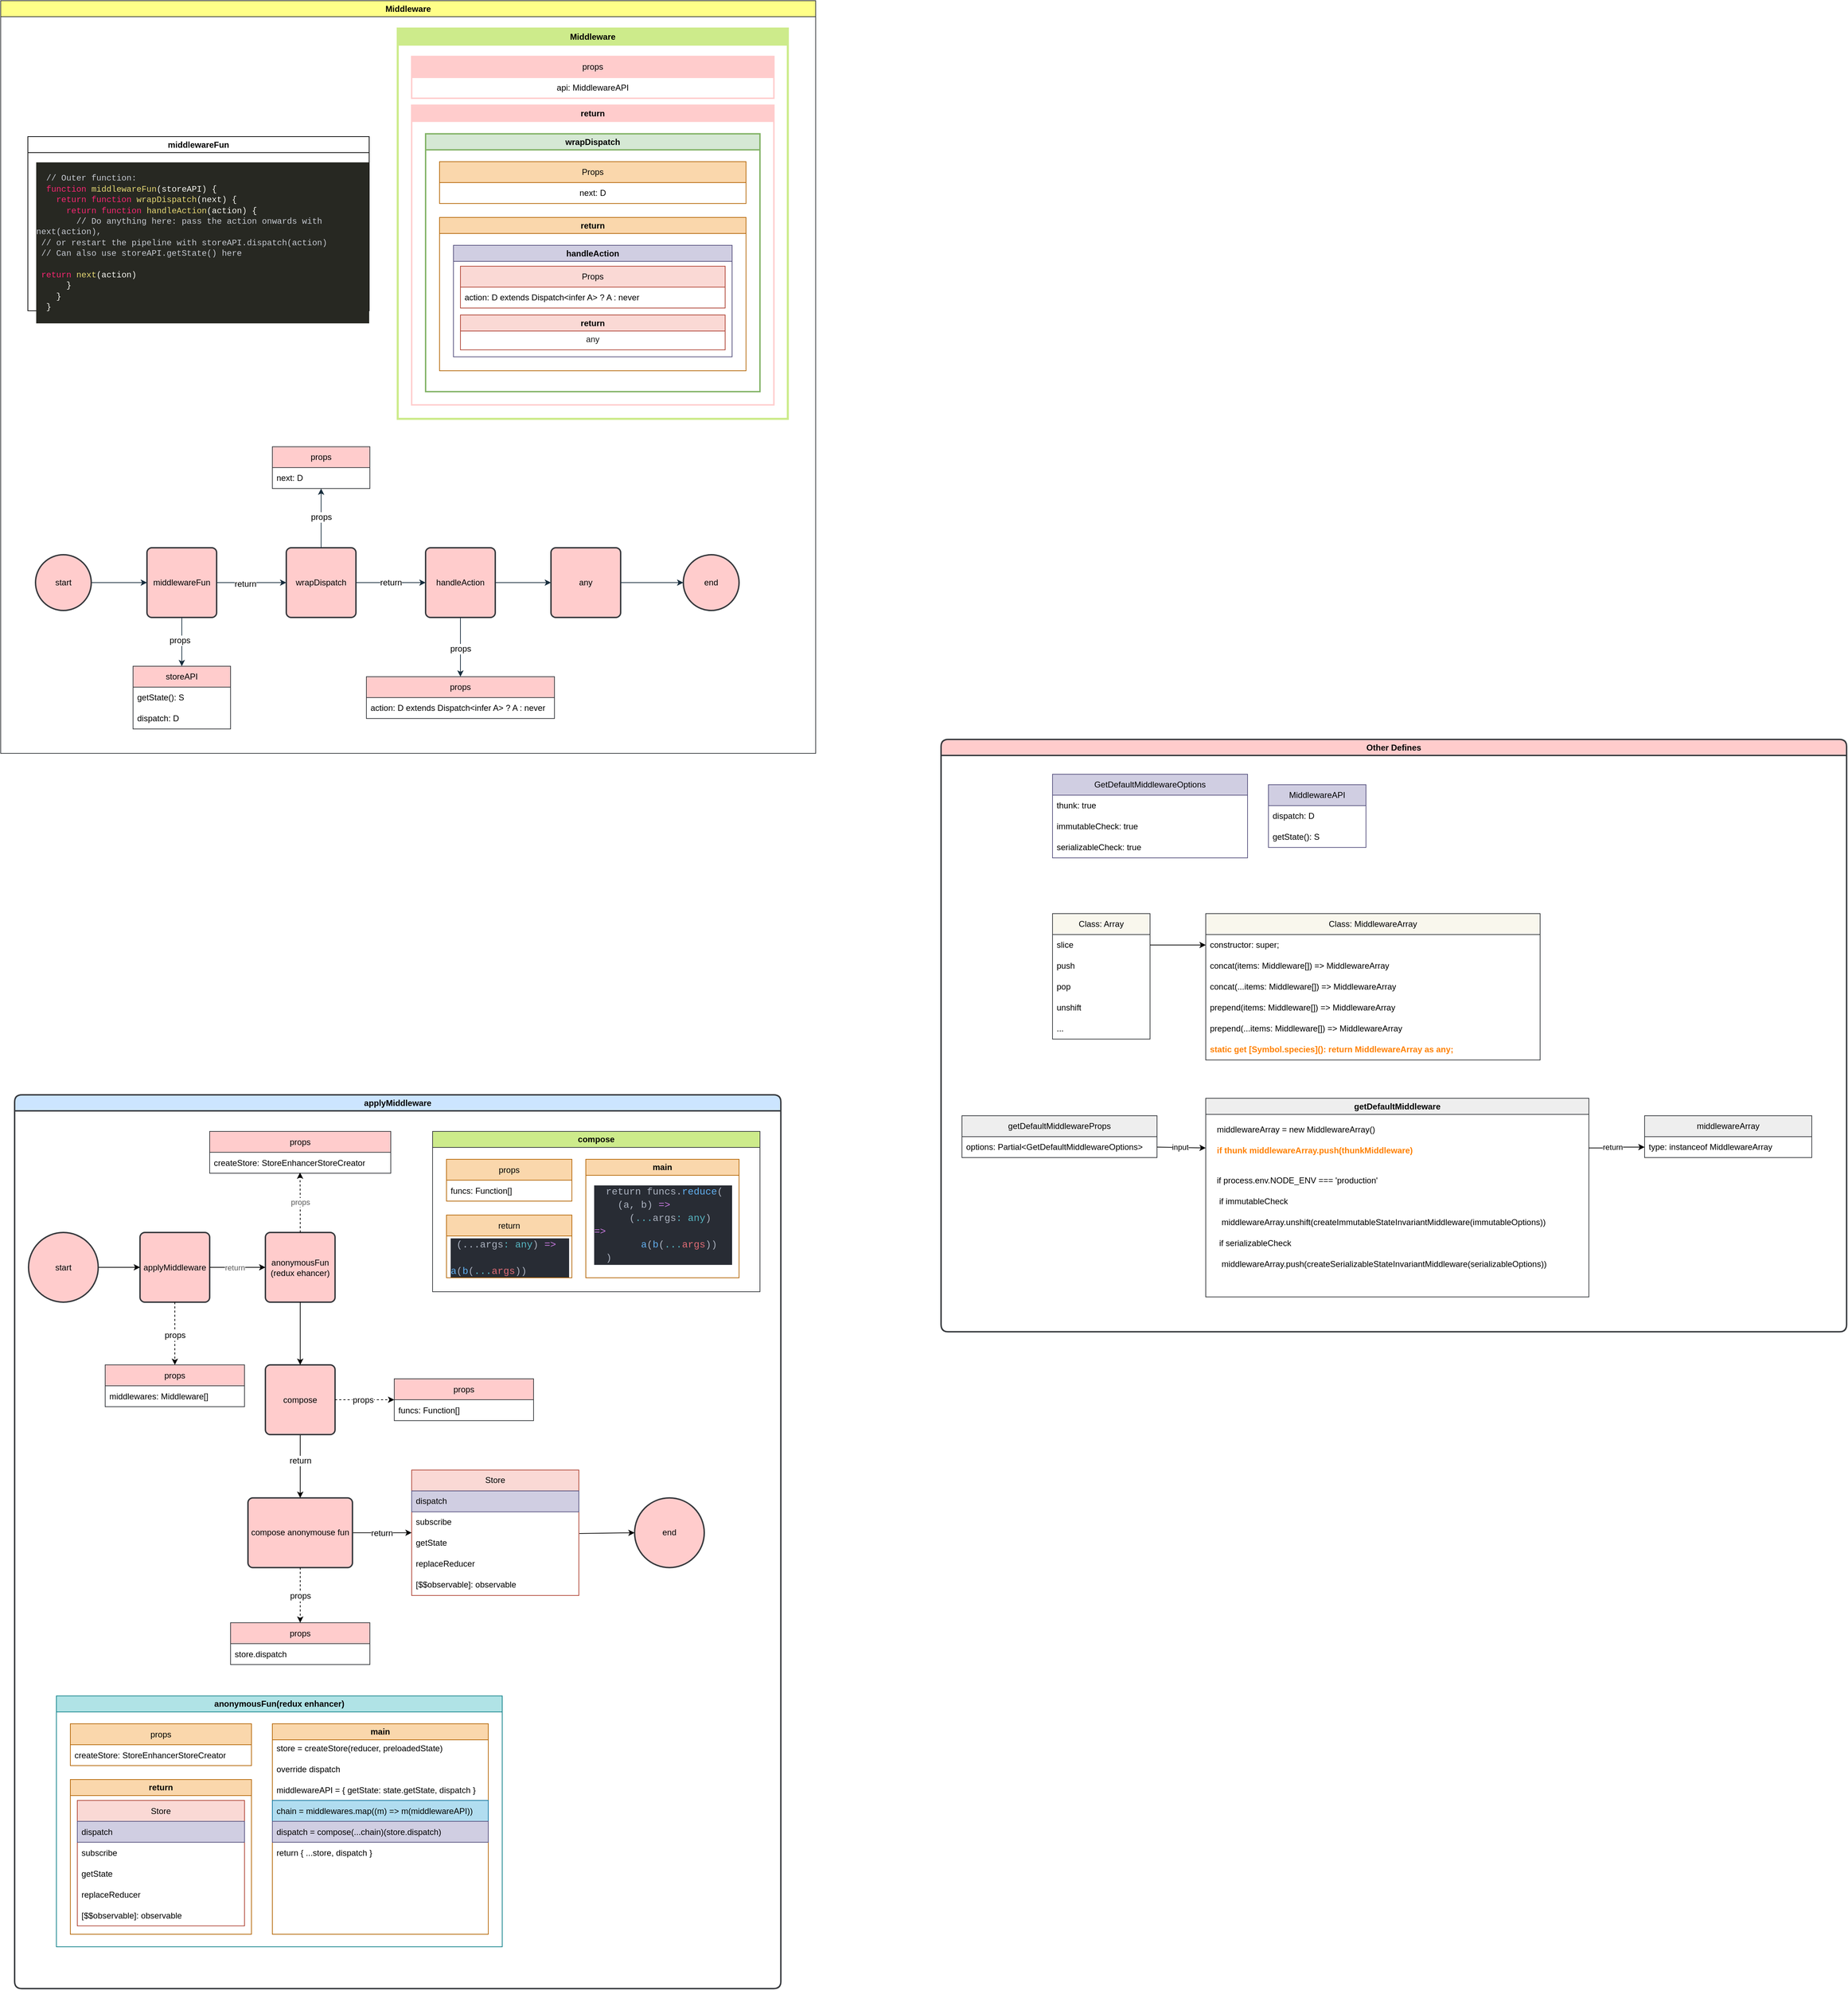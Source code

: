 <mxfile version="20.8.13" type="github">
  <diagram name="第 1 页" id="Je5M9p50dfMenlb4uafC">
    <mxGraphModel dx="7901" dy="7693" grid="1" gridSize="10" guides="1" tooltips="1" connect="1" arrows="1" fold="1" page="1" pageScale="1" pageWidth="827" pageHeight="1169" math="0" shadow="0">
      <root>
        <mxCell id="0" />
        <mxCell id="1" parent="0" />
        <mxCell id="uOk9SfMnvMUk-7f9dFpr-245" value="Middleware" style="swimlane;whiteSpace=wrap;html=1;labelBackgroundColor=none;fontFamily=Helvetica;fontSize=12;startSize=23;fillColor=#ffff88;strokeColor=#36393d;" vertex="1" parent="1">
          <mxGeometry x="-2240" y="360" width="1170" height="1080" as="geometry" />
        </mxCell>
        <mxCell id="uOk9SfMnvMUk-7f9dFpr-83" value="middlewareFun" style="swimlane;whiteSpace=wrap;html=1;labelBackgroundColor=none;fontColor=#000000;" vertex="1" parent="uOk9SfMnvMUk-7f9dFpr-245">
          <mxGeometry x="39" y="195" width="490" height="250" as="geometry" />
        </mxCell>
        <mxCell id="uOk9SfMnvMUk-7f9dFpr-85" value="&lt;div style=&quot;font-size: 12px;&quot;&gt;&lt;span style=&quot;color: rgb(198, 202, 210); font-family: SFMono-Regular, Menlo, Monaco, Consolas, &amp;quot;Liberation Mono&amp;quot;, &amp;quot;Courier New&amp;quot;, monospace; font-size: 12px;&quot;&gt;&amp;nbsp;&amp;nbsp;&lt;/span&gt;&lt;/div&gt;&lt;div style=&quot;font-size: 12px;&quot;&gt;&lt;span style=&quot;color: rgb(198, 202, 210); font-family: SFMono-Regular, Menlo, Monaco, Consolas, &amp;quot;Liberation Mono&amp;quot;, &amp;quot;Courier New&amp;quot;, monospace; font-size: 12px;&quot;&gt;&amp;nbsp; // Outer function:&lt;/span&gt;&lt;br style=&quot;font-size: 12px;&quot;&gt;&lt;/div&gt;&lt;div style=&quot;font-size: 12px;&quot;&gt;&lt;span style=&quot;box-sizing: border-box; font-family: SFMono-Regular, Menlo, Monaco, Consolas, &amp;quot;Liberation Mono&amp;quot;, &amp;quot;Courier New&amp;quot;, monospace; font-size: 12px;&quot; class=&quot;token-line&quot;&gt;&lt;font color=&quot;#f8f8f2&quot;&gt;&lt;span style=&quot;box-sizing: border-box; font-size: 12px;&quot; class=&quot;token plain&quot;&gt;&lt;/span&gt;&lt;/font&gt;&lt;span style=&quot;color: rgb(249, 38, 114); box-sizing: border-box; font-size: 12px;&quot; class=&quot;token keyword&quot;&gt;&amp;nbsp; function&lt;/span&gt;&lt;span style=&quot;box-sizing: border-box; font-size: 12px;&quot; class=&quot;token plain&quot;&gt;&lt;font color=&quot;#f8f8f2&quot;&gt;&amp;nbsp;&lt;/font&gt;&lt;font color=&quot;#e6d874&quot;&gt;middlewareFun&lt;/font&gt;&lt;/span&gt;&lt;span style=&quot;color: rgb(248, 248, 242); box-sizing: border-box; font-size: 12px;&quot; class=&quot;token punctuation&quot;&gt;(&lt;/span&gt;&lt;span style=&quot;color: rgb(248, 248, 242); box-sizing: border-box; font-size: 12px;&quot; class=&quot;token parameter&quot;&gt;storeAPI&lt;/span&gt;&lt;span style=&quot;color: rgb(248, 248, 242); box-sizing: border-box; font-size: 12px;&quot; class=&quot;token punctuation&quot;&gt;)&lt;/span&gt;&lt;span style=&quot;color: rgb(248, 248, 242); box-sizing: border-box; font-size: 12px;&quot; class=&quot;token plain&quot;&gt; &lt;/span&gt;&lt;span style=&quot;color: rgb(248, 248, 242); box-sizing: border-box; font-size: 12px;&quot; class=&quot;token punctuation&quot;&gt;{&lt;/span&gt;&lt;font color=&quot;#f8f8f2&quot;&gt;&lt;span style=&quot;box-sizing: border-box; font-size: 12px;&quot; class=&quot;token plain&quot;&gt;&lt;/span&gt;&lt;/font&gt;&lt;br style=&quot;box-sizing: border-box; font-size: 12px;&quot;&gt;&lt;/span&gt;&lt;span style=&quot;box-sizing: border-box; color: rgb(248, 248, 242); font-family: SFMono-Regular, Menlo, Monaco, Consolas, &amp;quot;Liberation Mono&amp;quot;, &amp;quot;Courier New&amp;quot;, monospace; font-size: 12px;&quot; class=&quot;token-line&quot;&gt;&lt;span style=&quot;box-sizing: border-box; color: rgb(249, 38, 114); font-size: 12px;&quot; class=&quot;token keyword control-flow&quot;&gt;&amp;nbsp; &amp;nbsp; return&lt;/span&gt;&lt;span style=&quot;box-sizing: border-box; font-size: 12px;&quot; class=&quot;token plain&quot;&gt; &lt;/span&gt;&lt;span style=&quot;box-sizing: border-box; color: rgb(249, 38, 114); font-size: 12px;&quot; class=&quot;token keyword&quot;&gt;function&lt;/span&gt;&lt;span style=&quot;box-sizing: border-box; font-size: 12px;&quot; class=&quot;token plain&quot;&gt; &lt;/span&gt;&lt;span style=&quot;box-sizing: border-box; color: rgb(230, 216, 116); font-size: 12px;&quot; class=&quot;token function&quot;&gt;wrapDispatch&lt;/span&gt;&lt;span style=&quot;box-sizing: border-box; font-size: 12px;&quot; class=&quot;token punctuation&quot;&gt;(&lt;/span&gt;&lt;span style=&quot;box-sizing: border-box; font-size: 12px;&quot; class=&quot;token parameter&quot;&gt;next&lt;/span&gt;&lt;span style=&quot;box-sizing: border-box; font-size: 12px;&quot; class=&quot;token punctuation&quot;&gt;)&lt;/span&gt;&lt;span style=&quot;box-sizing: border-box; font-size: 12px;&quot; class=&quot;token plain&quot;&gt; &lt;/span&gt;&lt;span style=&quot;box-sizing: border-box; font-size: 12px;&quot; class=&quot;token punctuation&quot;&gt;{&lt;/span&gt;&lt;span style=&quot;box-sizing: border-box; font-size: 12px;&quot; class=&quot;token plain&quot;&gt;&lt;/span&gt;&lt;br style=&quot;box-sizing: border-box; font-size: 12px;&quot;&gt;&lt;/span&gt;&lt;span style=&quot;box-sizing: border-box; color: rgb(248, 248, 242); font-family: SFMono-Regular, Menlo, Monaco, Consolas, &amp;quot;Liberation Mono&amp;quot;, &amp;quot;Courier New&amp;quot;, monospace; font-size: 12px;&quot; class=&quot;token-line&quot;&gt;&lt;span style=&quot;box-sizing: border-box; color: rgb(249, 38, 114); font-size: 12px;&quot; class=&quot;token keyword control-flow&quot;&gt;&amp;nbsp; &amp;nbsp; &amp;nbsp; return&lt;/span&gt;&lt;span style=&quot;box-sizing: border-box; font-size: 12px;&quot; class=&quot;token plain&quot;&gt; &lt;/span&gt;&lt;span style=&quot;box-sizing: border-box; color: rgb(249, 38, 114); font-size: 12px;&quot; class=&quot;token keyword&quot;&gt;function&lt;/span&gt;&lt;span style=&quot;box-sizing: border-box; font-size: 12px;&quot; class=&quot;token plain&quot;&gt; &lt;/span&gt;&lt;span style=&quot;box-sizing: border-box; color: rgb(230, 216, 116); font-size: 12px;&quot; class=&quot;token function&quot;&gt;handleAction&lt;/span&gt;&lt;span style=&quot;box-sizing: border-box; font-size: 12px;&quot; class=&quot;token punctuation&quot;&gt;(&lt;/span&gt;&lt;span style=&quot;box-sizing: border-box; font-size: 12px;&quot; class=&quot;token parameter&quot;&gt;action&lt;/span&gt;&lt;span style=&quot;box-sizing: border-box; font-size: 12px;&quot; class=&quot;token punctuation&quot;&gt;)&lt;/span&gt;&lt;span style=&quot;box-sizing: border-box; font-size: 12px;&quot; class=&quot;token plain&quot;&gt; &lt;/span&gt;&lt;span style=&quot;box-sizing: border-box; font-size: 12px;&quot; class=&quot;token punctuation&quot;&gt;{&lt;/span&gt;&lt;span style=&quot;box-sizing: border-box; font-size: 12px;&quot; class=&quot;token plain&quot;&gt;&lt;/span&gt;&lt;br style=&quot;box-sizing: border-box; font-size: 12px;&quot;&gt;&lt;/span&gt;&lt;span style=&quot;box-sizing: border-box; color: rgb(248, 248, 242); font-family: SFMono-Regular, Menlo, Monaco, Consolas, &amp;quot;Liberation Mono&amp;quot;, &amp;quot;Courier New&amp;quot;, monospace; font-size: 12px;&quot; class=&quot;token-line&quot;&gt;&lt;span style=&quot;box-sizing: border-box; color: rgb(198, 202, 210); font-size: 12px;&quot; class=&quot;token comment&quot;&gt;&amp;nbsp; &amp;nbsp; &amp;nbsp; &amp;nbsp; // Do anything here: pass the action onwards with next(action),&lt;/span&gt;&lt;span style=&quot;box-sizing: border-box; font-size: 12px;&quot; class=&quot;token plain&quot;&gt;&lt;/span&gt;&lt;br style=&quot;box-sizing: border-box; font-size: 12px;&quot;&gt;&lt;/span&gt;&lt;span style=&quot;box-sizing: border-box; color: rgb(248, 248, 242); font-family: SFMono-Regular, Menlo, Monaco, Consolas, &amp;quot;Liberation Mono&amp;quot;, &amp;quot;Courier New&amp;quot;, monospace; font-size: 12px;&quot; class=&quot;token-line&quot;&gt;&lt;span style=&quot;box-sizing: border-box; font-size: 12px;&quot; class=&quot;token plain&quot;&gt;      &lt;/span&gt;&lt;span style=&quot;box-sizing: border-box; color: rgb(198, 202, 210); font-size: 12px;&quot; class=&quot;token comment&quot;&gt;&lt;span style=&quot;white-space: pre; font-size: 12px;&quot;&gt;	&lt;/span&gt;// or restart the pipeline with storeAPI.dispatch(action)&lt;/span&gt;&lt;span style=&quot;box-sizing: border-box; font-size: 12px;&quot; class=&quot;token plain&quot;&gt;&lt;/span&gt;&lt;br style=&quot;box-sizing: border-box; font-size: 12px;&quot;&gt;&lt;/span&gt;&lt;span style=&quot;box-sizing: border-box; color: rgb(248, 248, 242); font-family: SFMono-Regular, Menlo, Monaco, Consolas, &amp;quot;Liberation Mono&amp;quot;, &amp;quot;Courier New&amp;quot;, monospace; font-size: 12px;&quot; class=&quot;token-line&quot;&gt;&lt;span style=&quot;box-sizing: border-box; font-size: 12px;&quot; class=&quot;token plain&quot;&gt;      &lt;/span&gt;&lt;span style=&quot;box-sizing: border-box; color: rgb(198, 202, 210); font-size: 12px;&quot; class=&quot;token comment&quot;&gt;&lt;span style=&quot;white-space: pre; font-size: 12px;&quot;&gt;	&lt;/span&gt;// Can also use storeAPI.getState() here&lt;/span&gt;&lt;span style=&quot;box-sizing: border-box; font-size: 12px;&quot; class=&quot;token plain&quot;&gt;&lt;/span&gt;&lt;br style=&quot;box-sizing: border-box; font-size: 12px;&quot;&gt;&lt;/span&gt;&lt;span style=&quot;box-sizing: border-box; color: rgb(248, 248, 242); font-family: SFMono-Regular, Menlo, Monaco, Consolas, &amp;quot;Liberation Mono&amp;quot;, &amp;quot;Courier New&amp;quot;, monospace; font-size: 12px;&quot; class=&quot;token-line&quot;&gt;&lt;span style=&quot;box-sizing: border-box; display: inline-block; font-size: 12px;&quot; class=&quot;token plain&quot;&gt;&lt;/span&gt;&lt;br style=&quot;box-sizing: border-box; font-size: 12px;&quot;&gt;&lt;/span&gt;&lt;span style=&quot;box-sizing: border-box; color: rgb(248, 248, 242); font-family: SFMono-Regular, Menlo, Monaco, Consolas, &amp;quot;Liberation Mono&amp;quot;, &amp;quot;Courier New&amp;quot;, monospace; font-size: 12px;&quot; class=&quot;token-line&quot;&gt;&lt;span style=&quot;box-sizing: border-box; font-size: 12px;&quot; class=&quot;token plain&quot;&gt;      &lt;/span&gt;&lt;span style=&quot;box-sizing: border-box; color: rgb(249, 38, 114); font-size: 12px;&quot; class=&quot;token keyword control-flow&quot;&gt;&lt;span style=&quot;white-space: pre; font-size: 12px;&quot;&gt;	&lt;/span&gt;return&lt;/span&gt;&lt;span style=&quot;box-sizing: border-box; font-size: 12px;&quot; class=&quot;token plain&quot;&gt; &lt;/span&gt;&lt;span style=&quot;box-sizing: border-box; color: rgb(230, 216, 116); font-size: 12px;&quot; class=&quot;token function&quot;&gt;next&lt;/span&gt;&lt;span style=&quot;box-sizing: border-box; font-size: 12px;&quot; class=&quot;token punctuation&quot;&gt;(&lt;/span&gt;&lt;span style=&quot;box-sizing: border-box; font-size: 12px;&quot; class=&quot;token plain&quot;&gt;action&lt;/span&gt;&lt;span style=&quot;box-sizing: border-box; font-size: 12px;&quot; class=&quot;token punctuation&quot;&gt;)&lt;/span&gt;&lt;/span&gt;&lt;/div&gt;&lt;div style=&quot;font-size: 12px;&quot;&gt;&lt;span style=&quot;box-sizing: border-box; color: rgb(248, 248, 242); font-family: SFMono-Regular, Menlo, Monaco, Consolas, &amp;quot;Liberation Mono&amp;quot;, &amp;quot;Courier New&amp;quot;, monospace; font-size: 12px;&quot; class=&quot;token-line&quot;&gt;&lt;span style=&quot;box-sizing: border-box; font-size: 12px;&quot; class=&quot;token punctuation&quot;&gt;&amp;nbsp; &amp;nbsp; &amp;nbsp; }&lt;/span&gt;&lt;span style=&quot;box-sizing: border-box; font-size: 12px;&quot; class=&quot;token plain&quot;&gt;&lt;/span&gt;&lt;br style=&quot;box-sizing: border-box; font-size: 12px;&quot;&gt;&lt;/span&gt;&lt;span style=&quot;box-sizing: border-box; color: rgb(248, 248, 242); font-family: SFMono-Regular, Menlo, Monaco, Consolas, &amp;quot;Liberation Mono&amp;quot;, &amp;quot;Courier New&amp;quot;, monospace; font-size: 12px;&quot; class=&quot;token-line&quot;&gt;&lt;span style=&quot;box-sizing: border-box; font-size: 12px;&quot; class=&quot;token punctuation&quot;&gt;&amp;nbsp; &amp;nbsp; }&lt;/span&gt;&lt;span style=&quot;box-sizing: border-box; font-size: 12px;&quot; class=&quot;token plain&quot;&gt;&lt;/span&gt;&lt;br style=&quot;box-sizing: border-box; font-size: 12px;&quot;&gt;&lt;/span&gt;&lt;span style=&quot;box-sizing: border-box; color: rgb(248, 248, 242); font-family: SFMono-Regular, Menlo, Monaco, Consolas, &amp;quot;Liberation Mono&amp;quot;, &amp;quot;Courier New&amp;quot;, monospace; font-size: 12px;&quot; class=&quot;token-line&quot;&gt;&lt;span style=&quot;box-sizing: border-box; font-size: 12px;&quot; class=&quot;token plain&quot;&gt;&lt;/span&gt;&lt;span style=&quot;box-sizing: border-box; font-size: 12px;&quot; class=&quot;token punctuation&quot;&gt;&amp;nbsp; }&lt;/span&gt;&lt;/span&gt;&lt;br style=&quot;font-size: 12px;&quot;&gt;&lt;/div&gt;&lt;div style=&quot;font-size: 12px;&quot;&gt;&lt;span style=&quot;box-sizing: border-box; color: rgb(248, 248, 242); font-family: SFMono-Regular, Menlo, Monaco, Consolas, &amp;quot;Liberation Mono&amp;quot;, &amp;quot;Courier New&amp;quot;, monospace; font-size: 12px;&quot; class=&quot;token-line&quot;&gt;&lt;span style=&quot;box-sizing: border-box; font-size: 12px;&quot; class=&quot;token punctuation&quot;&gt;&lt;br&gt;&lt;/span&gt;&lt;/span&gt;&lt;/div&gt;" style="text;html=1;strokeColor=none;fillColor=none;align=left;verticalAlign=top;whiteSpace=wrap;rounded=0;fontColor=#000000;labelBackgroundColor=#272822;fontSize=12;spacingTop=0;spacingLeft=0;labelBorderColor=none;" vertex="1" parent="uOk9SfMnvMUk-7f9dFpr-83">
          <mxGeometry x="10" y="30" width="480" height="220" as="geometry" />
        </mxCell>
        <mxCell id="uOk9SfMnvMUk-7f9dFpr-36" value="Middleware" style="swimlane;whiteSpace=wrap;html=1;fillColor=#cdeb8b;strokeColor=#cdeb8b;strokeWidth=3;" vertex="1" parent="uOk9SfMnvMUk-7f9dFpr-245">
          <mxGeometry x="570" y="40" width="560" height="560" as="geometry">
            <mxRectangle x="-1840" y="-30" width="110" height="30" as="alternateBounds" />
          </mxGeometry>
        </mxCell>
        <mxCell id="uOk9SfMnvMUk-7f9dFpr-37" value="props" style="swimlane;fontStyle=0;childLayout=stackLayout;horizontal=1;startSize=30;horizontalStack=0;resizeParent=1;resizeParentMax=0;resizeLast=0;collapsible=1;marginBottom=0;whiteSpace=wrap;html=1;fillColor=#ffcccc;strokeColor=#ffcccc;strokeWidth=2;" vertex="1" parent="uOk9SfMnvMUk-7f9dFpr-36">
          <mxGeometry x="20" y="40" width="520" height="60" as="geometry" />
        </mxCell>
        <mxCell id="uOk9SfMnvMUk-7f9dFpr-38" value="api: MiddlewareAPI" style="text;strokeColor=none;fillColor=none;align=center;verticalAlign=middle;spacingLeft=4;spacingRight=4;overflow=hidden;points=[[0,0.5],[1,0.5]];portConstraint=eastwest;rotatable=0;whiteSpace=wrap;html=1;" vertex="1" parent="uOk9SfMnvMUk-7f9dFpr-37">
          <mxGeometry y="30" width="520" height="30" as="geometry" />
        </mxCell>
        <mxCell id="uOk9SfMnvMUk-7f9dFpr-199" value="return" style="swimlane;whiteSpace=wrap;html=1;labelBackgroundColor=none;strokeColor=#ffcccc;fontFamily=Helvetica;fontSize=12;fontColor=default;startSize=23;fillColor=#ffcccc;strokeWidth=2;" vertex="1" parent="uOk9SfMnvMUk-7f9dFpr-36">
          <mxGeometry x="20" y="110" width="520" height="430" as="geometry" />
        </mxCell>
        <mxCell id="uOk9SfMnvMUk-7f9dFpr-178" value="wrapDispatch" style="swimlane;whiteSpace=wrap;html=1;labelBackgroundColor=none;strokeColor=#82b366;fillColor=#d5e8d4;swimlaneFillColor=default;strokeWidth=2;" vertex="1" parent="uOk9SfMnvMUk-7f9dFpr-199">
          <mxGeometry x="20" y="41" width="480" height="370" as="geometry" />
        </mxCell>
        <mxCell id="uOk9SfMnvMUk-7f9dFpr-182" value="Props" style="swimlane;fontStyle=0;childLayout=stackLayout;horizontal=1;startSize=30;horizontalStack=0;resizeParent=1;resizeParentMax=0;resizeLast=0;collapsible=1;marginBottom=0;whiteSpace=wrap;html=1;labelBackgroundColor=none;strokeColor=#b46504;fontFamily=Helvetica;fontSize=12;fillColor=#fad7ac;" vertex="1" parent="uOk9SfMnvMUk-7f9dFpr-178">
          <mxGeometry x="20" y="40" width="440" height="60" as="geometry" />
        </mxCell>
        <mxCell id="uOk9SfMnvMUk-7f9dFpr-183" value="next: D" style="text;strokeColor=none;fillColor=none;align=center;verticalAlign=middle;spacingLeft=4;spacingRight=4;overflow=hidden;points=[[0,0.5],[1,0.5]];portConstraint=eastwest;rotatable=0;whiteSpace=wrap;html=1;fontSize=12;fontFamily=Helvetica;fontColor=default;" vertex="1" parent="uOk9SfMnvMUk-7f9dFpr-182">
          <mxGeometry y="30" width="440" height="30" as="geometry" />
        </mxCell>
        <mxCell id="uOk9SfMnvMUk-7f9dFpr-189" value="return" style="swimlane;whiteSpace=wrap;html=1;labelBackgroundColor=none;strokeColor=#b46504;fillColor=#fad7ac;" vertex="1" parent="uOk9SfMnvMUk-7f9dFpr-178">
          <mxGeometry x="20" y="120" width="440" height="220" as="geometry" />
        </mxCell>
        <mxCell id="uOk9SfMnvMUk-7f9dFpr-193" value="handleAction" style="swimlane;whiteSpace=wrap;html=1;labelBackgroundColor=none;strokeColor=#56517e;fillColor=#d0cee2;startSize=23;" vertex="1" parent="uOk9SfMnvMUk-7f9dFpr-189">
          <mxGeometry x="20" y="40" width="400" height="160" as="geometry" />
        </mxCell>
        <mxCell id="uOk9SfMnvMUk-7f9dFpr-195" value="Props" style="swimlane;fontStyle=0;childLayout=stackLayout;horizontal=1;startSize=30;horizontalStack=0;resizeParent=1;resizeParentMax=0;resizeLast=0;collapsible=1;marginBottom=0;whiteSpace=wrap;html=1;labelBackgroundColor=none;strokeColor=#ae4132;fontFamily=Helvetica;fontSize=12;fillColor=#fad9d5;" vertex="1" parent="uOk9SfMnvMUk-7f9dFpr-193">
          <mxGeometry x="10" y="30" width="380" height="60" as="geometry" />
        </mxCell>
        <mxCell id="uOk9SfMnvMUk-7f9dFpr-196" value="action: D extends Dispatch&amp;lt;infer A&amp;gt; ? A : never" style="text;strokeColor=none;fillColor=none;align=left;verticalAlign=middle;spacingLeft=4;spacingRight=4;overflow=hidden;points=[[0,0.5],[1,0.5]];portConstraint=eastwest;rotatable=0;whiteSpace=wrap;html=1;fontSize=12;fontFamily=Helvetica;fontColor=default;" vertex="1" parent="uOk9SfMnvMUk-7f9dFpr-195">
          <mxGeometry y="30" width="380" height="30" as="geometry" />
        </mxCell>
        <mxCell id="uOk9SfMnvMUk-7f9dFpr-197" value="return" style="swimlane;whiteSpace=wrap;html=1;labelBackgroundColor=none;strokeColor=#ae4132;fillColor=#fad9d5;" vertex="1" parent="uOk9SfMnvMUk-7f9dFpr-193">
          <mxGeometry x="10" y="100" width="380" height="50" as="geometry" />
        </mxCell>
        <mxCell id="uOk9SfMnvMUk-7f9dFpr-198" value="any" style="text;html=1;strokeColor=none;fillColor=none;align=center;verticalAlign=middle;whiteSpace=wrap;rounded=0;fontColor=#1A1A1A;" vertex="1" parent="uOk9SfMnvMUk-7f9dFpr-197">
          <mxGeometry y="19" width="380" height="31" as="geometry" />
        </mxCell>
        <mxCell id="uOk9SfMnvMUk-7f9dFpr-201" value="middlewareFun" style="rounded=1;whiteSpace=wrap;html=1;absoluteArcSize=1;arcSize=14;strokeWidth=2;labelBackgroundColor=none;strokeColor=#36393d;fontFamily=Helvetica;fontSize=12;fontColor=default;startSize=23;fillColor=#ffcccc;" vertex="1" parent="uOk9SfMnvMUk-7f9dFpr-245">
          <mxGeometry x="210" y="785" width="100" height="100" as="geometry" />
        </mxCell>
        <mxCell id="uOk9SfMnvMUk-7f9dFpr-202" value="storeAPI" style="swimlane;fontStyle=0;childLayout=stackLayout;horizontal=1;startSize=30;horizontalStack=0;resizeParent=1;resizeParentMax=0;resizeLast=0;collapsible=1;marginBottom=0;whiteSpace=wrap;html=1;labelBackgroundColor=none;strokeColor=#36393d;fontFamily=Helvetica;fontSize=12;fontColor=default;fillColor=#ffcccc;" vertex="1" parent="uOk9SfMnvMUk-7f9dFpr-245">
          <mxGeometry x="190" y="955" width="140" height="90" as="geometry" />
        </mxCell>
        <mxCell id="uOk9SfMnvMUk-7f9dFpr-203" value="getState(): S" style="text;strokeColor=none;fillColor=none;align=left;verticalAlign=middle;spacingLeft=4;spacingRight=4;overflow=hidden;points=[[0,0.5],[1,0.5]];portConstraint=eastwest;rotatable=0;whiteSpace=wrap;html=1;fontSize=12;fontFamily=Helvetica;fontColor=default;" vertex="1" parent="uOk9SfMnvMUk-7f9dFpr-202">
          <mxGeometry y="30" width="140" height="30" as="geometry" />
        </mxCell>
        <mxCell id="uOk9SfMnvMUk-7f9dFpr-204" value="dispatch: D" style="text;strokeColor=none;fillColor=none;align=left;verticalAlign=middle;spacingLeft=4;spacingRight=4;overflow=hidden;points=[[0,0.5],[1,0.5]];portConstraint=eastwest;rotatable=0;whiteSpace=wrap;html=1;fontSize=12;fontFamily=Helvetica;fontColor=default;" vertex="1" parent="uOk9SfMnvMUk-7f9dFpr-202">
          <mxGeometry y="60" width="140" height="30" as="geometry" />
        </mxCell>
        <mxCell id="uOk9SfMnvMUk-7f9dFpr-234" style="edgeStyle=orthogonalEdgeStyle;rounded=0;orthogonalLoop=1;jettySize=auto;html=1;strokeColor=#182E3E;fontFamily=Helvetica;fontSize=12;fontColor=default;startSize=23;entryX=0.5;entryY=0;entryDx=0;entryDy=0;" edge="1" parent="uOk9SfMnvMUk-7f9dFpr-245" source="uOk9SfMnvMUk-7f9dFpr-201" target="uOk9SfMnvMUk-7f9dFpr-202">
          <mxGeometry relative="1" as="geometry">
            <mxPoint x="260" y="950" as="targetPoint" />
          </mxGeometry>
        </mxCell>
        <mxCell id="uOk9SfMnvMUk-7f9dFpr-209" value="wrapDispatch" style="rounded=1;whiteSpace=wrap;html=1;absoluteArcSize=1;arcSize=14;strokeWidth=2;labelBackgroundColor=none;strokeColor=#36393d;fontFamily=Helvetica;fontSize=12;fontColor=default;startSize=23;fillColor=#ffcccc;" vertex="1" parent="uOk9SfMnvMUk-7f9dFpr-245">
          <mxGeometry x="410" y="785" width="100" height="100" as="geometry" />
        </mxCell>
        <mxCell id="uOk9SfMnvMUk-7f9dFpr-210" value="" style="edgeStyle=orthogonalEdgeStyle;rounded=0;orthogonalLoop=1;jettySize=auto;html=1;strokeColor=#182E3E;fontFamily=Helvetica;fontSize=12;fontColor=default;startSize=23;" edge="1" parent="uOk9SfMnvMUk-7f9dFpr-245" source="uOk9SfMnvMUk-7f9dFpr-201" target="uOk9SfMnvMUk-7f9dFpr-209">
          <mxGeometry relative="1" as="geometry" />
        </mxCell>
        <mxCell id="uOk9SfMnvMUk-7f9dFpr-216" value="return" style="edgeLabel;html=1;align=center;verticalAlign=middle;resizable=0;points=[];fontSize=12;fontFamily=Helvetica;fontColor=default;" vertex="1" connectable="0" parent="uOk9SfMnvMUk-7f9dFpr-210">
          <mxGeometry x="-0.187" y="-2" relative="1" as="geometry">
            <mxPoint as="offset" />
          </mxGeometry>
        </mxCell>
        <mxCell id="uOk9SfMnvMUk-7f9dFpr-212" value="handleAction" style="rounded=1;whiteSpace=wrap;html=1;absoluteArcSize=1;arcSize=14;strokeWidth=2;labelBackgroundColor=none;strokeColor=#36393d;fontFamily=Helvetica;fontSize=12;fontColor=default;startSize=23;fillColor=#ffcccc;" vertex="1" parent="uOk9SfMnvMUk-7f9dFpr-245">
          <mxGeometry x="610" y="785" width="100" height="100" as="geometry" />
        </mxCell>
        <mxCell id="uOk9SfMnvMUk-7f9dFpr-213" value="" style="edgeStyle=orthogonalEdgeStyle;rounded=0;orthogonalLoop=1;jettySize=auto;html=1;strokeColor=#182E3E;fontFamily=Helvetica;fontSize=12;fontColor=default;startSize=23;" edge="1" parent="uOk9SfMnvMUk-7f9dFpr-245" source="uOk9SfMnvMUk-7f9dFpr-209" target="uOk9SfMnvMUk-7f9dFpr-212">
          <mxGeometry relative="1" as="geometry" />
        </mxCell>
        <mxCell id="uOk9SfMnvMUk-7f9dFpr-217" value="return" style="edgeLabel;html=1;align=center;verticalAlign=middle;resizable=0;points=[];fontSize=12;fontFamily=Helvetica;fontColor=default;" vertex="1" connectable="0" parent="uOk9SfMnvMUk-7f9dFpr-213">
          <mxGeometry x="0.234" relative="1" as="geometry">
            <mxPoint x="-12" as="offset" />
          </mxGeometry>
        </mxCell>
        <mxCell id="uOk9SfMnvMUk-7f9dFpr-218" value="props" style="swimlane;fontStyle=0;childLayout=stackLayout;horizontal=1;startSize=30;horizontalStack=0;resizeParent=1;resizeParentMax=0;resizeLast=0;collapsible=1;marginBottom=0;whiteSpace=wrap;html=1;labelBackgroundColor=none;strokeColor=#36393d;fontFamily=Helvetica;fontSize=12;fontColor=default;fillColor=#ffcccc;" vertex="1" parent="uOk9SfMnvMUk-7f9dFpr-245">
          <mxGeometry x="390" y="640" width="140" height="60" as="geometry" />
        </mxCell>
        <mxCell id="uOk9SfMnvMUk-7f9dFpr-219" value="next: D" style="text;strokeColor=none;fillColor=none;align=left;verticalAlign=middle;spacingLeft=4;spacingRight=4;overflow=hidden;points=[[0,0.5],[1,0.5]];portConstraint=eastwest;rotatable=0;whiteSpace=wrap;html=1;fontSize=12;fontFamily=Helvetica;fontColor=default;" vertex="1" parent="uOk9SfMnvMUk-7f9dFpr-218">
          <mxGeometry y="30" width="140" height="30" as="geometry" />
        </mxCell>
        <mxCell id="uOk9SfMnvMUk-7f9dFpr-222" style="edgeStyle=orthogonalEdgeStyle;rounded=0;orthogonalLoop=1;jettySize=auto;html=1;entryX=0.5;entryY=1;entryDx=0;entryDy=0;entryPerimeter=0;strokeColor=#182E3E;fontFamily=Helvetica;fontSize=12;fontColor=default;startSize=23;" edge="1" parent="uOk9SfMnvMUk-7f9dFpr-245" source="uOk9SfMnvMUk-7f9dFpr-209" target="uOk9SfMnvMUk-7f9dFpr-219">
          <mxGeometry relative="1" as="geometry" />
        </mxCell>
        <mxCell id="uOk9SfMnvMUk-7f9dFpr-223" value="props" style="edgeLabel;html=1;align=center;verticalAlign=middle;resizable=0;points=[];fontSize=12;fontFamily=Helvetica;fontColor=default;" vertex="1" connectable="0" parent="uOk9SfMnvMUk-7f9dFpr-222">
          <mxGeometry x="0.252" y="1" relative="1" as="geometry">
            <mxPoint x="1" y="9" as="offset" />
          </mxGeometry>
        </mxCell>
        <mxCell id="uOk9SfMnvMUk-7f9dFpr-224" value="props" style="swimlane;fontStyle=0;childLayout=stackLayout;horizontal=1;startSize=30;horizontalStack=0;resizeParent=1;resizeParentMax=0;resizeLast=0;collapsible=1;marginBottom=0;whiteSpace=wrap;html=1;labelBackgroundColor=none;strokeColor=#36393d;fontFamily=Helvetica;fontSize=12;fontColor=default;fillColor=#ffcccc;" vertex="1" parent="uOk9SfMnvMUk-7f9dFpr-245">
          <mxGeometry x="525" y="970" width="270" height="60" as="geometry" />
        </mxCell>
        <mxCell id="uOk9SfMnvMUk-7f9dFpr-225" value="action: D extends Dispatch&amp;lt;infer A&amp;gt; ? A : never" style="text;strokeColor=none;fillColor=none;align=left;verticalAlign=middle;spacingLeft=4;spacingRight=4;overflow=hidden;points=[[0,0.5],[1,0.5]];portConstraint=eastwest;rotatable=0;whiteSpace=wrap;html=1;fontSize=12;fontFamily=Helvetica;fontColor=default;" vertex="1" parent="uOk9SfMnvMUk-7f9dFpr-224">
          <mxGeometry y="30" width="270" height="30" as="geometry" />
        </mxCell>
        <mxCell id="uOk9SfMnvMUk-7f9dFpr-226" style="edgeStyle=orthogonalEdgeStyle;rounded=0;orthogonalLoop=1;jettySize=auto;html=1;strokeColor=#182E3E;fontFamily=Helvetica;fontSize=12;fontColor=default;startSize=23;" edge="1" parent="uOk9SfMnvMUk-7f9dFpr-245" source="uOk9SfMnvMUk-7f9dFpr-212" target="uOk9SfMnvMUk-7f9dFpr-224">
          <mxGeometry relative="1" as="geometry">
            <Array as="points">
              <mxPoint x="660" y="940" />
              <mxPoint x="660" y="940" />
            </Array>
          </mxGeometry>
        </mxCell>
        <mxCell id="uOk9SfMnvMUk-7f9dFpr-227" value="props" style="edgeLabel;html=1;align=center;verticalAlign=middle;resizable=0;points=[];fontSize=12;fontFamily=Helvetica;fontColor=default;" vertex="1" connectable="0" parent="uOk9SfMnvMUk-7f9dFpr-226">
          <mxGeometry x="0.233" y="2" relative="1" as="geometry">
            <mxPoint x="-2" y="-8" as="offset" />
          </mxGeometry>
        </mxCell>
        <mxCell id="uOk9SfMnvMUk-7f9dFpr-230" value="any" style="rounded=1;whiteSpace=wrap;html=1;absoluteArcSize=1;arcSize=14;strokeWidth=2;labelBackgroundColor=none;strokeColor=#36393d;fontFamily=Helvetica;fontSize=12;fontColor=default;startSize=23;fillColor=#ffcccc;" vertex="1" parent="uOk9SfMnvMUk-7f9dFpr-245">
          <mxGeometry x="790" y="785" width="100" height="100" as="geometry" />
        </mxCell>
        <mxCell id="uOk9SfMnvMUk-7f9dFpr-231" value="" style="edgeStyle=orthogonalEdgeStyle;rounded=0;orthogonalLoop=1;jettySize=auto;html=1;strokeColor=#182E3E;fontFamily=Helvetica;fontSize=12;fontColor=default;startSize=23;" edge="1" parent="uOk9SfMnvMUk-7f9dFpr-245" source="uOk9SfMnvMUk-7f9dFpr-212" target="uOk9SfMnvMUk-7f9dFpr-230">
          <mxGeometry relative="1" as="geometry" />
        </mxCell>
        <mxCell id="uOk9SfMnvMUk-7f9dFpr-232" value="end" style="ellipse;whiteSpace=wrap;html=1;fillColor=#ffcccc;strokeColor=#36393d;rounded=1;arcSize=14;strokeWidth=2;labelBackgroundColor=none;startSize=23;" vertex="1" parent="uOk9SfMnvMUk-7f9dFpr-245">
          <mxGeometry x="980" y="795" width="80" height="80" as="geometry" />
        </mxCell>
        <mxCell id="uOk9SfMnvMUk-7f9dFpr-233" value="" style="edgeStyle=orthogonalEdgeStyle;rounded=0;orthogonalLoop=1;jettySize=auto;html=1;strokeColor=#182E3E;fontFamily=Helvetica;fontSize=12;fontColor=default;startSize=23;" edge="1" parent="uOk9SfMnvMUk-7f9dFpr-245" source="uOk9SfMnvMUk-7f9dFpr-230" target="uOk9SfMnvMUk-7f9dFpr-232">
          <mxGeometry relative="1" as="geometry" />
        </mxCell>
        <mxCell id="uOk9SfMnvMUk-7f9dFpr-235" value="props" style="edgeLabel;html=1;align=center;verticalAlign=middle;resizable=0;points=[];fontSize=12;fontFamily=Helvetica;fontColor=default;" vertex="1" connectable="0" parent="uOk9SfMnvMUk-7f9dFpr-245">
          <mxGeometry x="670.053" y="939.632" as="geometry">
            <mxPoint x="-413" y="-22" as="offset" />
          </mxGeometry>
        </mxCell>
        <mxCell id="uOk9SfMnvMUk-7f9dFpr-237" style="edgeStyle=orthogonalEdgeStyle;rounded=0;orthogonalLoop=1;jettySize=auto;html=1;entryX=0;entryY=0.5;entryDx=0;entryDy=0;strokeColor=#182E3E;fontFamily=Helvetica;fontSize=12;fontColor=default;startSize=23;" edge="1" parent="uOk9SfMnvMUk-7f9dFpr-245" source="uOk9SfMnvMUk-7f9dFpr-236" target="uOk9SfMnvMUk-7f9dFpr-201">
          <mxGeometry relative="1" as="geometry" />
        </mxCell>
        <mxCell id="uOk9SfMnvMUk-7f9dFpr-236" value="start" style="ellipse;whiteSpace=wrap;html=1;fillColor=#ffcccc;strokeColor=#36393d;rounded=1;arcSize=14;strokeWidth=2;labelBackgroundColor=none;startSize=23;" vertex="1" parent="uOk9SfMnvMUk-7f9dFpr-245">
          <mxGeometry x="50" y="795" width="80" height="80" as="geometry" />
        </mxCell>
        <mxCell id="uOk9SfMnvMUk-7f9dFpr-311" value="applyMiddleware" style="swimlane;whiteSpace=wrap;html=1;rounded=1;labelBackgroundColor=none;strokeColor=#36393d;strokeWidth=2;fontFamily=Helvetica;fontSize=12;startSize=23;fillColor=#cce5ff;" vertex="1" parent="1">
          <mxGeometry x="-2220" y="1930" width="1100" height="1282.5" as="geometry" />
        </mxCell>
        <mxCell id="uOk9SfMnvMUk-7f9dFpr-246" value="applyMiddleware" style="rounded=1;whiteSpace=wrap;html=1;absoluteArcSize=1;arcSize=14;strokeWidth=2;labelBackgroundColor=none;strokeColor=#36393d;fontFamily=Helvetica;fontSize=12;fontColor=default;startSize=23;fillColor=#ffcccc;" vertex="1" parent="uOk9SfMnvMUk-7f9dFpr-311">
          <mxGeometry x="180" y="197.5" width="100" height="100" as="geometry" />
        </mxCell>
        <mxCell id="uOk9SfMnvMUk-7f9dFpr-247" value="props" style="swimlane;fontStyle=0;childLayout=stackLayout;horizontal=1;startSize=30;horizontalStack=0;resizeParent=1;resizeParentMax=0;resizeLast=0;collapsible=1;marginBottom=0;whiteSpace=wrap;html=1;labelBackgroundColor=none;strokeColor=#36393d;fontFamily=Helvetica;fontSize=12;fontColor=default;fillColor=#ffcccc;" vertex="1" parent="uOk9SfMnvMUk-7f9dFpr-311">
          <mxGeometry x="130" y="387.5" width="200" height="60" as="geometry" />
        </mxCell>
        <mxCell id="uOk9SfMnvMUk-7f9dFpr-248" value="middlewares: Middleware[]" style="text;strokeColor=none;fillColor=none;align=left;verticalAlign=middle;spacingLeft=4;spacingRight=4;overflow=hidden;points=[[0,0.5],[1,0.5]];portConstraint=eastwest;rotatable=0;whiteSpace=wrap;html=1;fontSize=12;fontFamily=Helvetica;fontColor=default;" vertex="1" parent="uOk9SfMnvMUk-7f9dFpr-247">
          <mxGeometry y="30" width="200" height="30" as="geometry" />
        </mxCell>
        <mxCell id="uOk9SfMnvMUk-7f9dFpr-252" style="edgeStyle=orthogonalEdgeStyle;rounded=0;orthogonalLoop=1;jettySize=auto;html=1;strokeColor=default;fontFamily=Helvetica;fontSize=12;fontColor=default;startSize=23;exitX=0.5;exitY=1;exitDx=0;exitDy=0;entryX=0.5;entryY=0;entryDx=0;entryDy=0;dashed=1;" edge="1" parent="uOk9SfMnvMUk-7f9dFpr-311" source="uOk9SfMnvMUk-7f9dFpr-246" target="uOk9SfMnvMUk-7f9dFpr-247">
          <mxGeometry relative="1" as="geometry">
            <mxPoint x="680" y="-157.5" as="sourcePoint" />
            <mxPoint x="680" y="-72.5" as="targetPoint" />
          </mxGeometry>
        </mxCell>
        <mxCell id="uOk9SfMnvMUk-7f9dFpr-253" value="props" style="edgeLabel;html=1;align=center;verticalAlign=middle;resizable=0;points=[];fontSize=12;fontFamily=Helvetica;fontColor=default;" vertex="1" connectable="0" parent="uOk9SfMnvMUk-7f9dFpr-252">
          <mxGeometry x="0.233" y="2" relative="1" as="geometry">
            <mxPoint x="-2" y="-8" as="offset" />
          </mxGeometry>
        </mxCell>
        <mxCell id="uOk9SfMnvMUk-7f9dFpr-254" value="anonymousFun&lt;br&gt;(redux ehancer)" style="rounded=1;whiteSpace=wrap;html=1;absoluteArcSize=1;arcSize=14;strokeWidth=2;labelBackgroundColor=none;strokeColor=#36393d;fontFamily=Helvetica;fontSize=12;fontColor=default;startSize=23;fillColor=#ffcccc;" vertex="1" parent="uOk9SfMnvMUk-7f9dFpr-311">
          <mxGeometry x="360" y="197.5" width="100" height="100" as="geometry" />
        </mxCell>
        <mxCell id="uOk9SfMnvMUk-7f9dFpr-263" style="edgeStyle=orthogonalEdgeStyle;rounded=0;orthogonalLoop=1;jettySize=auto;html=1;entryX=0;entryY=0.5;entryDx=0;entryDy=0;strokeColor=#000000;fontColor=#5C5C5C;fillColor=#21C0A5;" edge="1" parent="uOk9SfMnvMUk-7f9dFpr-311" source="uOk9SfMnvMUk-7f9dFpr-246" target="uOk9SfMnvMUk-7f9dFpr-254">
          <mxGeometry relative="1" as="geometry" />
        </mxCell>
        <mxCell id="uOk9SfMnvMUk-7f9dFpr-275" value="return" style="edgeLabel;html=1;align=center;verticalAlign=middle;resizable=0;points=[];fontColor=#5C5C5C;" vertex="1" connectable="0" parent="uOk9SfMnvMUk-7f9dFpr-263">
          <mxGeometry x="0.258" y="1" relative="1" as="geometry">
            <mxPoint x="-15" y="1" as="offset" />
          </mxGeometry>
        </mxCell>
        <mxCell id="uOk9SfMnvMUk-7f9dFpr-256" value="props" style="swimlane;fontStyle=0;childLayout=stackLayout;horizontal=1;startSize=30;horizontalStack=0;resizeParent=1;resizeParentMax=0;resizeLast=0;collapsible=1;marginBottom=0;whiteSpace=wrap;html=1;labelBackgroundColor=none;strokeColor=#36393d;fontFamily=Helvetica;fontSize=12;fontColor=default;fillColor=#ffcccc;" vertex="1" parent="uOk9SfMnvMUk-7f9dFpr-311">
          <mxGeometry x="280" y="52.5" width="260" height="60" as="geometry" />
        </mxCell>
        <mxCell id="uOk9SfMnvMUk-7f9dFpr-257" value="createStore: StoreEnhancerStoreCreator" style="text;strokeColor=none;fillColor=none;align=left;verticalAlign=middle;spacingLeft=4;spacingRight=4;overflow=hidden;points=[[0,0.5],[1,0.5]];portConstraint=eastwest;rotatable=0;whiteSpace=wrap;html=1;fontSize=12;fontFamily=Helvetica;fontColor=default;" vertex="1" parent="uOk9SfMnvMUk-7f9dFpr-256">
          <mxGeometry y="30" width="260" height="30" as="geometry" />
        </mxCell>
        <mxCell id="uOk9SfMnvMUk-7f9dFpr-261" style="edgeStyle=orthogonalEdgeStyle;rounded=0;orthogonalLoop=1;jettySize=auto;html=1;entryX=0.499;entryY=0.967;entryDx=0;entryDy=0;entryPerimeter=0;strokeColor=#000000;fontColor=#5C5C5C;fillColor=#21C0A5;dashed=1;" edge="1" parent="uOk9SfMnvMUk-7f9dFpr-311" source="uOk9SfMnvMUk-7f9dFpr-254" target="uOk9SfMnvMUk-7f9dFpr-257">
          <mxGeometry relative="1" as="geometry" />
        </mxCell>
        <mxCell id="uOk9SfMnvMUk-7f9dFpr-262" value="props" style="edgeLabel;html=1;align=center;verticalAlign=middle;resizable=0;points=[];fontColor=#5C5C5C;" vertex="1" connectable="0" parent="uOk9SfMnvMUk-7f9dFpr-261">
          <mxGeometry x="0.22" y="1" relative="1" as="geometry">
            <mxPoint x="1" y="8" as="offset" />
          </mxGeometry>
        </mxCell>
        <mxCell id="uOk9SfMnvMUk-7f9dFpr-267" value="Store" style="swimlane;fontStyle=0;childLayout=stackLayout;horizontal=1;startSize=30;horizontalStack=0;resizeParent=1;resizeParentMax=0;resizeLast=0;collapsible=1;marginBottom=0;whiteSpace=wrap;html=1;fillColor=#fad9d5;strokeColor=#ae4132;" vertex="1" parent="uOk9SfMnvMUk-7f9dFpr-311">
          <mxGeometry x="570" y="538.36" width="240" height="180" as="geometry">
            <mxRectangle x="420" y="400" width="60" height="30" as="alternateBounds" />
          </mxGeometry>
        </mxCell>
        <mxCell id="uOk9SfMnvMUk-7f9dFpr-268" value="dispatch" style="text;strokeColor=#56517e;fillColor=#d0cee2;align=left;verticalAlign=middle;spacingLeft=4;spacingRight=4;overflow=hidden;points=[[0,0.5],[1,0.5]];portConstraint=eastwest;rotatable=0;whiteSpace=wrap;html=1;" vertex="1" parent="uOk9SfMnvMUk-7f9dFpr-267">
          <mxGeometry y="30" width="240" height="30" as="geometry" />
        </mxCell>
        <mxCell id="uOk9SfMnvMUk-7f9dFpr-269" value="subscribe" style="text;strokeColor=none;fillColor=none;align=left;verticalAlign=middle;spacingLeft=4;spacingRight=4;overflow=hidden;points=[[0,0.5],[1,0.5]];portConstraint=eastwest;rotatable=0;whiteSpace=wrap;html=1;" vertex="1" parent="uOk9SfMnvMUk-7f9dFpr-267">
          <mxGeometry y="60" width="240" height="30" as="geometry" />
        </mxCell>
        <mxCell id="uOk9SfMnvMUk-7f9dFpr-270" value="getState" style="text;strokeColor=none;fillColor=none;align=left;verticalAlign=middle;spacingLeft=4;spacingRight=4;overflow=hidden;points=[[0,0.5],[1,0.5]];portConstraint=eastwest;rotatable=0;whiteSpace=wrap;html=1;" vertex="1" parent="uOk9SfMnvMUk-7f9dFpr-267">
          <mxGeometry y="90" width="240" height="30" as="geometry" />
        </mxCell>
        <mxCell id="uOk9SfMnvMUk-7f9dFpr-271" value="replaceReducer" style="text;strokeColor=none;fillColor=none;align=left;verticalAlign=middle;spacingLeft=4;spacingRight=4;overflow=hidden;points=[[0,0.5],[1,0.5]];portConstraint=eastwest;rotatable=0;whiteSpace=wrap;html=1;" vertex="1" parent="uOk9SfMnvMUk-7f9dFpr-267">
          <mxGeometry y="120" width="240" height="30" as="geometry" />
        </mxCell>
        <mxCell id="uOk9SfMnvMUk-7f9dFpr-272" value="[$$observable]: observable" style="text;strokeColor=none;fillColor=none;align=left;verticalAlign=middle;spacingLeft=4;spacingRight=4;overflow=hidden;points=[[0,0.5],[1,0.5]];portConstraint=eastwest;rotatable=0;whiteSpace=wrap;html=1;" vertex="1" parent="uOk9SfMnvMUk-7f9dFpr-267">
          <mxGeometry y="150" width="240" height="30" as="geometry" />
        </mxCell>
        <mxCell id="uOk9SfMnvMUk-7f9dFpr-279" style="edgeStyle=orthogonalEdgeStyle;rounded=0;orthogonalLoop=1;jettySize=auto;html=1;strokeColor=#000000;fontFamily=Helvetica;fontSize=12;fontColor=default;startSize=23;fillColor=#21C0A5;" edge="1" parent="uOk9SfMnvMUk-7f9dFpr-311" source="uOk9SfMnvMUk-7f9dFpr-278" target="uOk9SfMnvMUk-7f9dFpr-246">
          <mxGeometry relative="1" as="geometry" />
        </mxCell>
        <mxCell id="uOk9SfMnvMUk-7f9dFpr-278" value="start" style="strokeWidth=2;html=1;shape=mxgraph.flowchart.start_2;whiteSpace=wrap;rounded=1;labelBackgroundColor=none;strokeColor=#36393d;fontFamily=Helvetica;fontSize=12;fontColor=default;startSize=23;fillColor=#ffcccc;" vertex="1" parent="uOk9SfMnvMUk-7f9dFpr-311">
          <mxGeometry x="20" y="197.5" width="100" height="100" as="geometry" />
        </mxCell>
        <mxCell id="uOk9SfMnvMUk-7f9dFpr-301" style="edgeStyle=orthogonalEdgeStyle;rounded=0;orthogonalLoop=1;jettySize=auto;html=1;entryX=0;entryY=0.5;entryDx=0;entryDy=0;strokeColor=default;fontFamily=Helvetica;fontSize=12;fontColor=default;startSize=23;fillColor=#21C0A5;" edge="1" parent="uOk9SfMnvMUk-7f9dFpr-311" source="uOk9SfMnvMUk-7f9dFpr-280" target="uOk9SfMnvMUk-7f9dFpr-267">
          <mxGeometry relative="1" as="geometry" />
        </mxCell>
        <mxCell id="uOk9SfMnvMUk-7f9dFpr-302" value="return" style="edgeLabel;html=1;align=center;verticalAlign=middle;resizable=0;points=[];fontSize=12;fontFamily=Helvetica;fontColor=default;" vertex="1" connectable="0" parent="uOk9SfMnvMUk-7f9dFpr-301">
          <mxGeometry x="-0.263" relative="1" as="geometry">
            <mxPoint x="10" as="offset" />
          </mxGeometry>
        </mxCell>
        <mxCell id="uOk9SfMnvMUk-7f9dFpr-280" value="compose anonymouse fun" style="rounded=1;whiteSpace=wrap;html=1;absoluteArcSize=1;arcSize=14;strokeWidth=2;labelBackgroundColor=none;strokeColor=#36393d;fontFamily=Helvetica;fontSize=12;fontColor=default;startSize=23;fillColor=#ffcccc;" vertex="1" parent="uOk9SfMnvMUk-7f9dFpr-311">
          <mxGeometry x="335" y="578.36" width="150" height="100" as="geometry" />
        </mxCell>
        <mxCell id="uOk9SfMnvMUk-7f9dFpr-281" value="props" style="swimlane;fontStyle=0;childLayout=stackLayout;horizontal=1;startSize=30;horizontalStack=0;resizeParent=1;resizeParentMax=0;resizeLast=0;collapsible=1;marginBottom=0;whiteSpace=wrap;html=1;labelBackgroundColor=none;strokeColor=#36393d;fontFamily=Helvetica;fontSize=12;fontColor=default;fillColor=#ffcccc;" vertex="1" parent="uOk9SfMnvMUk-7f9dFpr-311">
          <mxGeometry x="310" y="757.5" width="200" height="60" as="geometry" />
        </mxCell>
        <mxCell id="uOk9SfMnvMUk-7f9dFpr-282" value="store.dispatch" style="text;strokeColor=none;fillColor=none;align=left;verticalAlign=middle;spacingLeft=4;spacingRight=4;overflow=hidden;points=[[0,0.5],[1,0.5]];portConstraint=eastwest;rotatable=0;whiteSpace=wrap;html=1;fontSize=12;fontFamily=Helvetica;fontColor=default;" vertex="1" parent="uOk9SfMnvMUk-7f9dFpr-281">
          <mxGeometry y="30" width="200" height="30" as="geometry" />
        </mxCell>
        <mxCell id="uOk9SfMnvMUk-7f9dFpr-283" style="edgeStyle=orthogonalEdgeStyle;rounded=0;orthogonalLoop=1;jettySize=auto;html=1;entryX=0.5;entryY=0;entryDx=0;entryDy=0;strokeColor=#000000;fontFamily=Helvetica;fontSize=12;fontColor=default;startSize=23;fillColor=#21C0A5;dashed=1;" edge="1" parent="uOk9SfMnvMUk-7f9dFpr-311" source="uOk9SfMnvMUk-7f9dFpr-280" target="uOk9SfMnvMUk-7f9dFpr-281">
          <mxGeometry relative="1" as="geometry" />
        </mxCell>
        <mxCell id="uOk9SfMnvMUk-7f9dFpr-307" value="props" style="edgeLabel;html=1;align=center;verticalAlign=middle;resizable=0;points=[];fontSize=12;fontFamily=Helvetica;fontColor=default;" vertex="1" connectable="0" parent="uOk9SfMnvMUk-7f9dFpr-283">
          <mxGeometry x="0.236" y="2" relative="1" as="geometry">
            <mxPoint x="-2" y="-9" as="offset" />
          </mxGeometry>
        </mxCell>
        <mxCell id="uOk9SfMnvMUk-7f9dFpr-292" style="edgeStyle=orthogonalEdgeStyle;rounded=0;orthogonalLoop=1;jettySize=auto;html=1;entryX=0.5;entryY=0;entryDx=0;entryDy=0;strokeColor=#000000;fontFamily=Helvetica;fontSize=12;fontColor=default;startSize=23;fillColor=#21C0A5;" edge="1" parent="uOk9SfMnvMUk-7f9dFpr-311" source="uOk9SfMnvMUk-7f9dFpr-289" target="uOk9SfMnvMUk-7f9dFpr-280">
          <mxGeometry relative="1" as="geometry" />
        </mxCell>
        <mxCell id="uOk9SfMnvMUk-7f9dFpr-293" value="return" style="edgeLabel;html=1;align=center;verticalAlign=middle;resizable=0;points=[];fontSize=12;fontFamily=Helvetica;fontColor=default;" vertex="1" connectable="0" parent="uOk9SfMnvMUk-7f9dFpr-292">
          <mxGeometry x="-0.185" relative="1" as="geometry">
            <mxPoint as="offset" />
          </mxGeometry>
        </mxCell>
        <mxCell id="uOk9SfMnvMUk-7f9dFpr-289" value="compose" style="rounded=1;whiteSpace=wrap;html=1;absoluteArcSize=1;arcSize=14;strokeWidth=2;labelBackgroundColor=none;strokeColor=#36393d;fontFamily=Helvetica;fontSize=12;fontColor=default;startSize=23;fillColor=#ffcccc;align=center;" vertex="1" parent="uOk9SfMnvMUk-7f9dFpr-311">
          <mxGeometry x="360" y="387.5" width="100" height="100" as="geometry" />
        </mxCell>
        <mxCell id="uOk9SfMnvMUk-7f9dFpr-295" style="edgeStyle=orthogonalEdgeStyle;rounded=0;orthogonalLoop=1;jettySize=auto;html=1;entryX=0.5;entryY=0;entryDx=0;entryDy=0;strokeColor=default;fontFamily=Helvetica;fontSize=12;fontColor=default;startSize=23;fillColor=#21C0A5;" edge="1" parent="uOk9SfMnvMUk-7f9dFpr-311" source="uOk9SfMnvMUk-7f9dFpr-254" target="uOk9SfMnvMUk-7f9dFpr-289">
          <mxGeometry relative="1" as="geometry">
            <mxPoint x="410" y="437.5" as="targetPoint" />
          </mxGeometry>
        </mxCell>
        <mxCell id="uOk9SfMnvMUk-7f9dFpr-303" value="props" style="swimlane;fontStyle=0;childLayout=stackLayout;horizontal=1;startSize=30;horizontalStack=0;resizeParent=1;resizeParentMax=0;resizeLast=0;collapsible=1;marginBottom=0;whiteSpace=wrap;html=1;labelBackgroundColor=none;strokeColor=#36393d;fontFamily=Helvetica;fontSize=12;fontColor=default;fillColor=#ffcccc;" vertex="1" parent="uOk9SfMnvMUk-7f9dFpr-311">
          <mxGeometry x="545" y="407.5" width="200" height="60" as="geometry" />
        </mxCell>
        <mxCell id="uOk9SfMnvMUk-7f9dFpr-304" value="funcs: Function[]" style="text;strokeColor=none;fillColor=none;align=left;verticalAlign=middle;spacingLeft=4;spacingRight=4;overflow=hidden;points=[[0,0.5],[1,0.5]];portConstraint=eastwest;rotatable=0;whiteSpace=wrap;html=1;fontSize=12;fontFamily=Helvetica;fontColor=default;" vertex="1" parent="uOk9SfMnvMUk-7f9dFpr-303">
          <mxGeometry y="30" width="200" height="30" as="geometry" />
        </mxCell>
        <mxCell id="uOk9SfMnvMUk-7f9dFpr-305" style="edgeStyle=orthogonalEdgeStyle;rounded=0;orthogonalLoop=1;jettySize=auto;html=1;entryX=0;entryY=0.5;entryDx=0;entryDy=0;strokeColor=#000000;fontFamily=Helvetica;fontSize=12;fontColor=default;startSize=23;fillColor=#21C0A5;dashed=1;exitX=1;exitY=0.5;exitDx=0;exitDy=0;" edge="1" parent="uOk9SfMnvMUk-7f9dFpr-311" source="uOk9SfMnvMUk-7f9dFpr-289" target="uOk9SfMnvMUk-7f9dFpr-303">
          <mxGeometry relative="1" as="geometry">
            <mxPoint x="420" y="688.36" as="sourcePoint" />
            <mxPoint x="420" y="748.36" as="targetPoint" />
          </mxGeometry>
        </mxCell>
        <mxCell id="uOk9SfMnvMUk-7f9dFpr-306" value="props" style="edgeLabel;html=1;align=center;verticalAlign=middle;resizable=0;points=[];fontSize=12;fontFamily=Helvetica;fontColor=default;" vertex="1" connectable="0" parent="uOk9SfMnvMUk-7f9dFpr-305">
          <mxGeometry x="-0.222" y="-1" relative="1" as="geometry">
            <mxPoint x="7" y="-1" as="offset" />
          </mxGeometry>
        </mxCell>
        <mxCell id="uOk9SfMnvMUk-7f9dFpr-309" value="end" style="strokeWidth=2;html=1;shape=mxgraph.flowchart.start_2;whiteSpace=wrap;rounded=1;labelBackgroundColor=none;strokeColor=#36393d;fontFamily=Helvetica;fontSize=12;fontColor=default;startSize=23;fillColor=#ffcccc;" vertex="1" parent="uOk9SfMnvMUk-7f9dFpr-311">
          <mxGeometry x="890.05" y="578.36" width="100" height="100" as="geometry" />
        </mxCell>
        <mxCell id="uOk9SfMnvMUk-7f9dFpr-310" value="" style="endArrow=classic;html=1;rounded=0;strokeColor=default;fontFamily=Helvetica;fontSize=12;fontColor=default;startSize=23;fillColor=#21C0A5;entryX=0;entryY=0.5;entryDx=0;entryDy=0;entryPerimeter=0;exitX=1.003;exitY=0.038;exitDx=0;exitDy=0;exitPerimeter=0;" edge="1" parent="uOk9SfMnvMUk-7f9dFpr-311" source="uOk9SfMnvMUk-7f9dFpr-270" target="uOk9SfMnvMUk-7f9dFpr-309">
          <mxGeometry width="50" height="50" relative="1" as="geometry">
            <mxPoint x="830" y="657.5" as="sourcePoint" />
            <mxPoint x="800" y="527.5" as="targetPoint" />
          </mxGeometry>
        </mxCell>
        <mxCell id="uOk9SfMnvMUk-7f9dFpr-169" value="compose" style="swimlane;whiteSpace=wrap;html=1;labelBackgroundColor=none;strokeColor=#36393d;fillColor=#cdeb8b;" vertex="1" parent="uOk9SfMnvMUk-7f9dFpr-311">
          <mxGeometry x="600" y="52.5" width="470" height="230" as="geometry" />
        </mxCell>
        <mxCell id="uOk9SfMnvMUk-7f9dFpr-170" value="props" style="swimlane;fontStyle=0;childLayout=stackLayout;horizontal=1;startSize=30;horizontalStack=0;resizeParent=1;resizeParentMax=0;resizeLast=0;collapsible=1;marginBottom=0;whiteSpace=wrap;html=1;fillColor=#fad7ac;strokeColor=#b46504;" vertex="1" parent="uOk9SfMnvMUk-7f9dFpr-169">
          <mxGeometry x="20" y="40" width="180" height="60" as="geometry">
            <mxRectangle x="-540" y="1390" width="140" height="30" as="alternateBounds" />
          </mxGeometry>
        </mxCell>
        <mxCell id="uOk9SfMnvMUk-7f9dFpr-171" value="funcs: Function[]" style="text;strokeColor=none;fillColor=none;align=left;verticalAlign=middle;spacingLeft=4;spacingRight=4;overflow=hidden;points=[[0,0.5],[1,0.5]];portConstraint=eastwest;rotatable=0;whiteSpace=wrap;html=1;" vertex="1" parent="uOk9SfMnvMUk-7f9dFpr-170">
          <mxGeometry y="30" width="180" height="30" as="geometry" />
        </mxCell>
        <mxCell id="uOk9SfMnvMUk-7f9dFpr-172" value="main" style="swimlane;whiteSpace=wrap;html=1;labelBackgroundColor=none;strokeColor=#b46504;fillColor=#fad7ac;" vertex="1" parent="uOk9SfMnvMUk-7f9dFpr-169">
          <mxGeometry x="220" y="40" width="220" height="170" as="geometry" />
        </mxCell>
        <mxCell id="uOk9SfMnvMUk-7f9dFpr-173" value="&lt;div style=&quot;color: rgb(171, 178, 191); background-color: rgb(40, 44, 52); font-family: Consolas, &amp;quot;Courier New&amp;quot;, monospace; font-size: 14px; line-height: 19px;&quot;&gt;&lt;div&gt;&amp;nbsp; return funcs.&lt;span style=&quot;color: #61afef;&quot;&gt;reduce&lt;/span&gt;(&lt;/div&gt;&lt;div&gt;&amp;nbsp; &amp;nbsp; (a, b) &lt;span style=&quot;color: #c678dd;&quot;&gt;=&amp;gt;&lt;/span&gt;&lt;/div&gt;&lt;div&gt;&amp;nbsp; &amp;nbsp; &amp;nbsp; (&lt;span style=&quot;color: #56b6c2;&quot;&gt;...&lt;/span&gt;args&lt;span style=&quot;color: #56b6c2;&quot;&gt;:&lt;/span&gt; &lt;span style=&quot;color: #56b6c2;&quot;&gt;any&lt;/span&gt;) &lt;span style=&quot;color: #c678dd;&quot;&gt;=&amp;gt;&amp;nbsp;&amp;nbsp;&lt;/span&gt;&lt;/div&gt;&lt;div&gt;&amp;nbsp; &amp;nbsp; &amp;nbsp; &amp;nbsp; &lt;span style=&quot;color: #61afef;&quot;&gt;a&lt;/span&gt;(&lt;span style=&quot;color: #61afef;&quot;&gt;b&lt;/span&gt;(&lt;span style=&quot;color: #56b6c2;&quot;&gt;...&lt;/span&gt;&lt;span style=&quot;color: #e06c75;&quot;&gt;args&lt;/span&gt;))&lt;/div&gt;&lt;div&gt;&amp;nbsp; )&lt;/div&gt;&lt;/div&gt;" style="text;html=1;strokeColor=none;fillColor=none;align=left;verticalAlign=top;whiteSpace=wrap;rounded=0;fontColor=#1A1A1A;" vertex="1" parent="uOk9SfMnvMUk-7f9dFpr-172">
          <mxGeometry x="10" y="30" width="200" height="110" as="geometry" />
        </mxCell>
        <mxCell id="uOk9SfMnvMUk-7f9dFpr-174" value="return" style="swimlane;fontStyle=0;childLayout=stackLayout;horizontal=1;startSize=30;horizontalStack=0;resizeParent=1;resizeParentMax=0;resizeLast=0;collapsible=1;marginBottom=0;whiteSpace=wrap;html=1;fillColor=#fad7ac;strokeColor=#b46504;" vertex="1" parent="uOk9SfMnvMUk-7f9dFpr-169">
          <mxGeometry x="20" y="120" width="180" height="90" as="geometry">
            <mxRectangle x="-540" y="1390" width="140" height="30" as="alternateBounds" />
          </mxGeometry>
        </mxCell>
        <mxCell id="uOk9SfMnvMUk-7f9dFpr-175" value="&lt;div style=&quot;color: rgb(171, 178, 191); background-color: rgb(40, 44, 52); font-family: Consolas, &amp;quot;Courier New&amp;quot;, monospace; font-size: 14px; line-height: 19px;&quot;&gt;&lt;div&gt;&amp;nbsp;(...args&lt;span style=&quot;color: #56b6c2;&quot;&gt;:&lt;/span&gt; &lt;span style=&quot;color: #56b6c2;&quot;&gt;any&lt;/span&gt;) &lt;span style=&quot;color: #c678dd;&quot;&gt;=&amp;gt;&lt;/span&gt;&lt;/div&gt;&lt;div&gt;&amp;nbsp; &amp;nbsp; &amp;nbsp; &amp;nbsp; &lt;span style=&quot;color: #61afef;&quot;&gt;a&lt;/span&gt;(&lt;span style=&quot;color: #61afef;&quot;&gt;b&lt;/span&gt;(&lt;span style=&quot;color: #56b6c2;&quot;&gt;...&lt;/span&gt;&lt;span style=&quot;color: #e06c75;&quot;&gt;args&lt;/span&gt;))&amp;nbsp;&lt;/div&gt;&lt;/div&gt;" style="text;strokeColor=none;fillColor=none;align=left;verticalAlign=middle;spacingLeft=4;spacingRight=4;overflow=hidden;points=[[0,0.5],[1,0.5]];portConstraint=eastwest;rotatable=0;whiteSpace=wrap;html=1;" vertex="1" parent="uOk9SfMnvMUk-7f9dFpr-174">
          <mxGeometry y="30" width="180" height="60" as="geometry" />
        </mxCell>
        <mxCell id="uOk9SfMnvMUk-7f9dFpr-168" value="anonymousFun(redux enhancer)" style="swimlane;whiteSpace=wrap;html=1;labelBackgroundColor=none;fillColor=#b0e3e6;strokeColor=#0e8088;" vertex="1" parent="uOk9SfMnvMUk-7f9dFpr-311">
          <mxGeometry x="60" y="862.5" width="640" height="360" as="geometry" />
        </mxCell>
        <mxCell id="uOk9SfMnvMUk-7f9dFpr-103" value="main" style="swimlane;whiteSpace=wrap;html=1;strokeColor=#b46504;fillColor=#fad7ac;labelBackgroundColor=none;labelBorderColor=none;" vertex="1" parent="uOk9SfMnvMUk-7f9dFpr-168">
          <mxGeometry x="310" y="40" width="310" height="302" as="geometry" />
        </mxCell>
        <mxCell id="uOk9SfMnvMUk-7f9dFpr-106" value="override dispatch" style="text;strokeColor=none;fillColor=none;align=left;verticalAlign=middle;spacingLeft=4;spacingRight=4;overflow=hidden;points=[[0,0.5],[1,0.5]];portConstraint=eastwest;rotatable=0;whiteSpace=wrap;html=1;" vertex="1" parent="uOk9SfMnvMUk-7f9dFpr-103">
          <mxGeometry y="50" width="200" height="30" as="geometry" />
        </mxCell>
        <mxCell id="uOk9SfMnvMUk-7f9dFpr-107" value="middlewareAPI = { getState: state.getState, dispatch }" style="text;strokeColor=none;fillColor=none;align=left;verticalAlign=middle;spacingLeft=4;spacingRight=4;overflow=hidden;points=[[0,0.5],[1,0.5]];portConstraint=eastwest;rotatable=0;whiteSpace=wrap;html=1;" vertex="1" parent="uOk9SfMnvMUk-7f9dFpr-103">
          <mxGeometry y="80" width="300" height="30" as="geometry" />
        </mxCell>
        <mxCell id="uOk9SfMnvMUk-7f9dFpr-108" value="chain = middlewares.map((m) =&amp;gt; m(middlewareAPI))" style="text;strokeColor=#10739e;fillColor=#b1ddf0;align=left;verticalAlign=middle;spacingLeft=4;spacingRight=4;overflow=hidden;points=[[0,0.5],[1,0.5]];portConstraint=eastwest;rotatable=0;whiteSpace=wrap;html=1;" vertex="1" parent="uOk9SfMnvMUk-7f9dFpr-103">
          <mxGeometry y="110" width="310" height="30" as="geometry" />
        </mxCell>
        <mxCell id="uOk9SfMnvMUk-7f9dFpr-109" value="dispatch = compose(...chain)(store.dispatch)" style="text;strokeColor=#56517e;fillColor=#d0cee2;align=left;verticalAlign=middle;spacingLeft=4;spacingRight=4;overflow=hidden;points=[[0,0.5],[1,0.5]];portConstraint=eastwest;rotatable=0;whiteSpace=wrap;html=1;" vertex="1" parent="uOk9SfMnvMUk-7f9dFpr-103">
          <mxGeometry y="140" width="310" height="30" as="geometry" />
        </mxCell>
        <mxCell id="uOk9SfMnvMUk-7f9dFpr-110" value="return { ...store, dispatch }" style="text;strokeColor=none;fillColor=none;align=left;verticalAlign=middle;spacingLeft=4;spacingRight=4;overflow=hidden;points=[[0,0.5],[1,0.5]];portConstraint=eastwest;rotatable=0;whiteSpace=wrap;html=1;" vertex="1" parent="uOk9SfMnvMUk-7f9dFpr-103">
          <mxGeometry y="170" width="300" height="30" as="geometry" />
        </mxCell>
        <mxCell id="uOk9SfMnvMUk-7f9dFpr-105" value="store = createStore(reducer, preloadedState)" style="text;strokeColor=none;fillColor=none;align=left;verticalAlign=middle;spacingLeft=4;spacingRight=4;overflow=hidden;points=[[0,0.5],[1,0.5]];portConstraint=eastwest;rotatable=0;whiteSpace=wrap;html=1;" vertex="1" parent="uOk9SfMnvMUk-7f9dFpr-103">
          <mxGeometry y="20" width="270" height="30" as="geometry" />
        </mxCell>
        <mxCell id="uOk9SfMnvMUk-7f9dFpr-119" value="props" style="swimlane;fontStyle=0;childLayout=stackLayout;horizontal=1;startSize=30;horizontalStack=0;resizeParent=1;resizeParentMax=0;resizeLast=0;collapsible=1;marginBottom=0;whiteSpace=wrap;html=1;fillColor=#fad7ac;strokeColor=#b46504;" vertex="1" parent="uOk9SfMnvMUk-7f9dFpr-168">
          <mxGeometry x="20" y="40" width="260" height="60" as="geometry">
            <mxRectangle x="-540" y="1390" width="140" height="30" as="alternateBounds" />
          </mxGeometry>
        </mxCell>
        <mxCell id="uOk9SfMnvMUk-7f9dFpr-120" value="createStore: StoreEnhancerStoreCreator" style="text;strokeColor=none;fillColor=none;align=left;verticalAlign=middle;spacingLeft=4;spacingRight=4;overflow=hidden;points=[[0,0.5],[1,0.5]];portConstraint=eastwest;rotatable=0;whiteSpace=wrap;html=1;" vertex="1" parent="uOk9SfMnvMUk-7f9dFpr-119">
          <mxGeometry y="30" width="260" height="30" as="geometry" />
        </mxCell>
        <mxCell id="uOk9SfMnvMUk-7f9dFpr-132" value="return" style="swimlane;whiteSpace=wrap;html=1;strokeColor=#b46504;fillColor=#fad7ac;labelBackgroundColor=none;labelBorderColor=none;" vertex="1" parent="uOk9SfMnvMUk-7f9dFpr-168">
          <mxGeometry x="20" y="120" width="260" height="222" as="geometry" />
        </mxCell>
        <mxCell id="uOk9SfMnvMUk-7f9dFpr-145" value="Store" style="swimlane;fontStyle=0;childLayout=stackLayout;horizontal=1;startSize=30;horizontalStack=0;resizeParent=1;resizeParentMax=0;resizeLast=0;collapsible=1;marginBottom=0;whiteSpace=wrap;html=1;fillColor=#fad9d5;strokeColor=#ae4132;" vertex="1" parent="uOk9SfMnvMUk-7f9dFpr-132">
          <mxGeometry x="10" y="30" width="240" height="180" as="geometry">
            <mxRectangle x="420" y="400" width="60" height="30" as="alternateBounds" />
          </mxGeometry>
        </mxCell>
        <mxCell id="uOk9SfMnvMUk-7f9dFpr-146" value="dispatch" style="text;strokeColor=#56517e;fillColor=#d0cee2;align=left;verticalAlign=middle;spacingLeft=4;spacingRight=4;overflow=hidden;points=[[0,0.5],[1,0.5]];portConstraint=eastwest;rotatable=0;whiteSpace=wrap;html=1;" vertex="1" parent="uOk9SfMnvMUk-7f9dFpr-145">
          <mxGeometry y="30" width="240" height="30" as="geometry" />
        </mxCell>
        <mxCell id="uOk9SfMnvMUk-7f9dFpr-147" value="subscribe" style="text;strokeColor=none;fillColor=none;align=left;verticalAlign=middle;spacingLeft=4;spacingRight=4;overflow=hidden;points=[[0,0.5],[1,0.5]];portConstraint=eastwest;rotatable=0;whiteSpace=wrap;html=1;" vertex="1" parent="uOk9SfMnvMUk-7f9dFpr-145">
          <mxGeometry y="60" width="240" height="30" as="geometry" />
        </mxCell>
        <mxCell id="uOk9SfMnvMUk-7f9dFpr-148" value="getState" style="text;strokeColor=none;fillColor=none;align=left;verticalAlign=middle;spacingLeft=4;spacingRight=4;overflow=hidden;points=[[0,0.5],[1,0.5]];portConstraint=eastwest;rotatable=0;whiteSpace=wrap;html=1;" vertex="1" parent="uOk9SfMnvMUk-7f9dFpr-145">
          <mxGeometry y="90" width="240" height="30" as="geometry" />
        </mxCell>
        <mxCell id="uOk9SfMnvMUk-7f9dFpr-149" value="replaceReducer" style="text;strokeColor=none;fillColor=none;align=left;verticalAlign=middle;spacingLeft=4;spacingRight=4;overflow=hidden;points=[[0,0.5],[1,0.5]];portConstraint=eastwest;rotatable=0;whiteSpace=wrap;html=1;" vertex="1" parent="uOk9SfMnvMUk-7f9dFpr-145">
          <mxGeometry y="120" width="240" height="30" as="geometry" />
        </mxCell>
        <mxCell id="uOk9SfMnvMUk-7f9dFpr-150" value="[$$observable]: observable" style="text;strokeColor=none;fillColor=none;align=left;verticalAlign=middle;spacingLeft=4;spacingRight=4;overflow=hidden;points=[[0,0.5],[1,0.5]];portConstraint=eastwest;rotatable=0;whiteSpace=wrap;html=1;" vertex="1" parent="uOk9SfMnvMUk-7f9dFpr-145">
          <mxGeometry y="150" width="240" height="30" as="geometry" />
        </mxCell>
        <mxCell id="uOk9SfMnvMUk-7f9dFpr-312" value="Other Defines" style="swimlane;whiteSpace=wrap;html=1;rounded=1;labelBackgroundColor=none;strokeColor=#36393d;strokeWidth=2;fontFamily=Helvetica;fontSize=12;fontColor=default;startSize=23;fillColor=#ffcccc;" vertex="1" parent="1">
          <mxGeometry x="-890" y="1420" width="1300" height="850" as="geometry" />
        </mxCell>
        <mxCell id="uOk9SfMnvMUk-7f9dFpr-8" value="Class: MiddlewareArray" style="swimlane;fontStyle=0;childLayout=stackLayout;horizontal=1;startSize=30;horizontalStack=0;resizeParent=1;resizeParentMax=0;resizeLast=0;collapsible=1;marginBottom=0;whiteSpace=wrap;html=1;fillColor=#f9f7ed;strokeColor=#36393d;" vertex="1" parent="uOk9SfMnvMUk-7f9dFpr-312">
          <mxGeometry x="380" y="250" width="480" height="210" as="geometry">
            <mxRectangle x="420" y="400" width="60" height="30" as="alternateBounds" />
          </mxGeometry>
        </mxCell>
        <mxCell id="uOk9SfMnvMUk-7f9dFpr-9" value="constructor: super;" style="text;strokeColor=none;fillColor=none;align=left;verticalAlign=middle;spacingLeft=4;spacingRight=4;overflow=hidden;points=[[0,0.5],[1,0.5]];portConstraint=eastwest;rotatable=0;whiteSpace=wrap;html=1;" vertex="1" parent="uOk9SfMnvMUk-7f9dFpr-8">
          <mxGeometry y="30" width="480" height="30" as="geometry" />
        </mxCell>
        <mxCell id="uOk9SfMnvMUk-7f9dFpr-31" value="concat(items: Middleware[]) =&amp;gt; MiddlewareArray" style="text;strokeColor=none;fillColor=none;align=left;verticalAlign=middle;spacingLeft=4;spacingRight=4;overflow=hidden;points=[[0,0.5],[1,0.5]];portConstraint=eastwest;rotatable=0;whiteSpace=wrap;html=1;" vertex="1" parent="uOk9SfMnvMUk-7f9dFpr-8">
          <mxGeometry y="60" width="480" height="30" as="geometry" />
        </mxCell>
        <mxCell id="uOk9SfMnvMUk-7f9dFpr-30" value="concat(...items: Middleware[]) =&amp;gt; MiddlewareArray" style="text;strokeColor=none;fillColor=none;align=left;verticalAlign=middle;spacingLeft=4;spacingRight=4;overflow=hidden;points=[[0,0.5],[1,0.5]];portConstraint=eastwest;rotatable=0;whiteSpace=wrap;html=1;" vertex="1" parent="uOk9SfMnvMUk-7f9dFpr-8">
          <mxGeometry y="90" width="480" height="30" as="geometry" />
        </mxCell>
        <mxCell id="uOk9SfMnvMUk-7f9dFpr-28" value="prepend(items: Middleware[]) =&amp;gt; MiddlewareArray" style="text;strokeColor=none;fillColor=none;align=left;verticalAlign=middle;spacingLeft=4;spacingRight=4;overflow=hidden;points=[[0,0.5],[1,0.5]];portConstraint=eastwest;rotatable=0;whiteSpace=wrap;html=1;" vertex="1" parent="uOk9SfMnvMUk-7f9dFpr-8">
          <mxGeometry y="120" width="480" height="30" as="geometry" />
        </mxCell>
        <mxCell id="uOk9SfMnvMUk-7f9dFpr-27" value="prepend(...items: Middleware[]) =&amp;gt; MiddlewareArray" style="text;strokeColor=none;fillColor=none;align=left;verticalAlign=middle;spacingLeft=4;spacingRight=4;overflow=hidden;points=[[0,0.5],[1,0.5]];portConstraint=eastwest;rotatable=0;whiteSpace=wrap;html=1;" vertex="1" parent="uOk9SfMnvMUk-7f9dFpr-8">
          <mxGeometry y="150" width="480" height="30" as="geometry" />
        </mxCell>
        <mxCell id="uOk9SfMnvMUk-7f9dFpr-50" value="static get [Symbol.species](): return MiddlewareArray as any;" style="text;strokeColor=none;fillColor=none;align=left;verticalAlign=middle;spacingLeft=4;spacingRight=4;overflow=hidden;points=[[0,0.5],[1,0.5]];portConstraint=eastwest;rotatable=0;whiteSpace=wrap;html=1;fontColor=#FF8000;fontStyle=1" vertex="1" parent="uOk9SfMnvMUk-7f9dFpr-8">
          <mxGeometry y="180" width="480" height="30" as="geometry" />
        </mxCell>
        <mxCell id="uOk9SfMnvMUk-7f9dFpr-16" value="Class: Array" style="swimlane;fontStyle=0;childLayout=stackLayout;horizontal=1;startSize=30;horizontalStack=0;resizeParent=1;resizeParentMax=0;resizeLast=0;collapsible=1;marginBottom=0;whiteSpace=wrap;html=1;fillColor=#f9f7ed;strokeColor=#36393d;" vertex="1" parent="uOk9SfMnvMUk-7f9dFpr-312">
          <mxGeometry x="160" y="250" width="140" height="180" as="geometry" />
        </mxCell>
        <mxCell id="uOk9SfMnvMUk-7f9dFpr-17" value="slice" style="text;strokeColor=none;fillColor=none;align=left;verticalAlign=middle;spacingLeft=4;spacingRight=4;overflow=hidden;points=[[0,0.5],[1,0.5]];portConstraint=eastwest;rotatable=0;whiteSpace=wrap;html=1;" vertex="1" parent="uOk9SfMnvMUk-7f9dFpr-16">
          <mxGeometry y="30" width="140" height="30" as="geometry" />
        </mxCell>
        <mxCell id="uOk9SfMnvMUk-7f9dFpr-18" value="push" style="text;strokeColor=none;fillColor=none;align=left;verticalAlign=middle;spacingLeft=4;spacingRight=4;overflow=hidden;points=[[0,0.5],[1,0.5]];portConstraint=eastwest;rotatable=0;whiteSpace=wrap;html=1;" vertex="1" parent="uOk9SfMnvMUk-7f9dFpr-16">
          <mxGeometry y="60" width="140" height="30" as="geometry" />
        </mxCell>
        <mxCell id="uOk9SfMnvMUk-7f9dFpr-19" value="pop" style="text;strokeColor=none;fillColor=none;align=left;verticalAlign=middle;spacingLeft=4;spacingRight=4;overflow=hidden;points=[[0,0.5],[1,0.5]];portConstraint=eastwest;rotatable=0;whiteSpace=wrap;html=1;" vertex="1" parent="uOk9SfMnvMUk-7f9dFpr-16">
          <mxGeometry y="90" width="140" height="30" as="geometry" />
        </mxCell>
        <mxCell id="uOk9SfMnvMUk-7f9dFpr-20" value="unshift" style="text;strokeColor=none;fillColor=none;align=left;verticalAlign=middle;spacingLeft=4;spacingRight=4;overflow=hidden;points=[[0,0.5],[1,0.5]];portConstraint=eastwest;rotatable=0;whiteSpace=wrap;html=1;" vertex="1" parent="uOk9SfMnvMUk-7f9dFpr-16">
          <mxGeometry y="120" width="140" height="30" as="geometry" />
        </mxCell>
        <mxCell id="uOk9SfMnvMUk-7f9dFpr-21" value="..." style="text;strokeColor=none;fillColor=none;align=left;verticalAlign=middle;spacingLeft=4;spacingRight=4;overflow=hidden;points=[[0,0.5],[1,0.5]];portConstraint=eastwest;rotatable=0;whiteSpace=wrap;html=1;" vertex="1" parent="uOk9SfMnvMUk-7f9dFpr-16">
          <mxGeometry y="150" width="140" height="30" as="geometry" />
        </mxCell>
        <mxCell id="uOk9SfMnvMUk-7f9dFpr-22" style="edgeStyle=orthogonalEdgeStyle;rounded=0;orthogonalLoop=1;jettySize=auto;html=1;entryX=0;entryY=0.5;entryDx=0;entryDy=0;" edge="1" parent="uOk9SfMnvMUk-7f9dFpr-312" source="uOk9SfMnvMUk-7f9dFpr-17" target="uOk9SfMnvMUk-7f9dFpr-9">
          <mxGeometry relative="1" as="geometry" />
        </mxCell>
        <mxCell id="uOk9SfMnvMUk-7f9dFpr-51" value="getDefaultMiddleware" style="swimlane;whiteSpace=wrap;html=1;strokeColor=#36393d;fillColor=#eeeeee;" vertex="1" parent="uOk9SfMnvMUk-7f9dFpr-312">
          <mxGeometry x="380" y="515" width="550" height="285" as="geometry" />
        </mxCell>
        <mxCell id="uOk9SfMnvMUk-7f9dFpr-52" value="&lt;span style=&quot;font-weight: normal;&quot;&gt;&lt;font color=&quot;#000000&quot;&gt;middlewareArray = new MiddlewareArray()&lt;/font&gt;&lt;/span&gt;" style="text;strokeColor=none;fillColor=none;align=left;verticalAlign=middle;spacingLeft=4;spacingRight=4;overflow=hidden;points=[[0,0.5],[1,0.5]];portConstraint=eastwest;rotatable=0;whiteSpace=wrap;html=1;fontColor=#FF0000;fontStyle=1" vertex="1" parent="uOk9SfMnvMUk-7f9dFpr-51">
          <mxGeometry x="10" y="30" width="350" height="30" as="geometry" />
        </mxCell>
        <mxCell id="uOk9SfMnvMUk-7f9dFpr-53" value="if thunk middlewareArray.push(thunkMiddleware)" style="text;strokeColor=none;fillColor=none;align=left;verticalAlign=middle;spacingLeft=4;spacingRight=4;overflow=hidden;points=[[0,0.5],[1,0.5]];portConstraint=eastwest;rotatable=0;whiteSpace=wrap;html=1;fontStyle=1;fontColor=#FF8000;" vertex="1" parent="uOk9SfMnvMUk-7f9dFpr-51">
          <mxGeometry x="10" y="60" width="330" height="30" as="geometry" />
        </mxCell>
        <mxCell id="uOk9SfMnvMUk-7f9dFpr-54" value="&lt;p style=&quot;line-height: 150%;&quot;&gt;if process.env.NODE_ENV === &#39;production&#39;&lt;/p&gt;&lt;p style=&quot;line-height: 150%;&quot;&gt;&lt;span style=&quot;white-space: pre;&quot;&gt;	&lt;/span&gt;if immutableCheck&lt;br&gt;&lt;/p&gt;&lt;p style=&quot;line-height: 150%;&quot;&gt;&lt;span style=&quot;white-space: pre;&quot;&gt;	&lt;/span&gt;&lt;span style=&quot;white-space: pre;&quot;&gt;	&lt;/span&gt;middlewareArray.unshift(createImmutableStateInvariantMiddleware(immutableOptions))&lt;br&gt;&lt;/p&gt;&lt;p style=&quot;line-height: 150%;&quot;&gt;&lt;span style=&quot;white-space: pre;&quot;&gt;	&lt;/span&gt;if serializableCheck&lt;br&gt;&lt;/p&gt;&lt;p style=&quot;line-height: 150%;&quot;&gt;&lt;span style=&quot;white-space: pre;&quot;&gt;	&lt;/span&gt;&lt;span style=&quot;white-space: pre;&quot;&gt;	&lt;/span&gt;middlewareArray.push(createSerializableStateInvariantMiddleware(serializableOptions))&lt;br&gt;&lt;/p&gt;" style="text;strokeColor=none;fillColor=none;align=left;verticalAlign=top;spacingLeft=4;spacingRight=4;overflow=hidden;points=[[0,0.5],[1,0.5]];portConstraint=eastwest;rotatable=0;whiteSpace=wrap;html=1;labelBackgroundColor=default;" vertex="1" parent="uOk9SfMnvMUk-7f9dFpr-51">
          <mxGeometry x="10" y="90" width="530" height="180" as="geometry" />
        </mxCell>
        <mxCell id="uOk9SfMnvMUk-7f9dFpr-58" value="getDefaultMiddlewareProps" style="swimlane;fontStyle=0;childLayout=stackLayout;horizontal=1;startSize=30;horizontalStack=0;resizeParent=1;resizeParentMax=0;resizeLast=0;collapsible=1;marginBottom=0;whiteSpace=wrap;html=1;fillColor=#eeeeee;strokeColor=#36393d;" vertex="1" parent="uOk9SfMnvMUk-7f9dFpr-312">
          <mxGeometry x="30" y="540" width="280" height="60" as="geometry">
            <mxRectangle x="420" y="400" width="60" height="30" as="alternateBounds" />
          </mxGeometry>
        </mxCell>
        <mxCell id="uOk9SfMnvMUk-7f9dFpr-59" value="options: Partial&amp;lt;GetDefaultMiddlewareOptions&amp;gt;" style="text;strokeColor=none;fillColor=none;align=left;verticalAlign=middle;spacingLeft=4;spacingRight=4;overflow=hidden;points=[[0,0.5],[1,0.5]];portConstraint=eastwest;rotatable=0;whiteSpace=wrap;html=1;" vertex="1" parent="uOk9SfMnvMUk-7f9dFpr-58">
          <mxGeometry y="30" width="280" height="30" as="geometry" />
        </mxCell>
        <mxCell id="uOk9SfMnvMUk-7f9dFpr-60" value="middlewareArray" style="swimlane;fontStyle=0;childLayout=stackLayout;horizontal=1;startSize=30;horizontalStack=0;resizeParent=1;resizeParentMax=0;resizeLast=0;collapsible=1;marginBottom=0;whiteSpace=wrap;html=1;fillColor=#eeeeee;strokeColor=#36393d;" vertex="1" parent="uOk9SfMnvMUk-7f9dFpr-312">
          <mxGeometry x="1010" y="540" width="240" height="60" as="geometry">
            <mxRectangle x="420" y="400" width="60" height="30" as="alternateBounds" />
          </mxGeometry>
        </mxCell>
        <mxCell id="uOk9SfMnvMUk-7f9dFpr-61" value="type: instanceof MiddlewareArray" style="text;strokeColor=none;fillColor=none;align=left;verticalAlign=middle;spacingLeft=4;spacingRight=4;overflow=hidden;points=[[0,0.5],[1,0.5]];portConstraint=eastwest;rotatable=0;whiteSpace=wrap;html=1;" vertex="1" parent="uOk9SfMnvMUk-7f9dFpr-60">
          <mxGeometry y="30" width="240" height="30" as="geometry" />
        </mxCell>
        <mxCell id="uOk9SfMnvMUk-7f9dFpr-62" value="" style="endArrow=classic;html=1;rounded=0;exitX=1;exitY=0.5;exitDx=0;exitDy=0;entryX=0;entryY=0.25;entryDx=0;entryDy=0;" edge="1" parent="uOk9SfMnvMUk-7f9dFpr-312" source="uOk9SfMnvMUk-7f9dFpr-59" target="uOk9SfMnvMUk-7f9dFpr-51">
          <mxGeometry width="50" height="50" relative="1" as="geometry">
            <mxPoint x="320" y="475" as="sourcePoint" />
            <mxPoint x="371.68" y="555.66" as="targetPoint" />
          </mxGeometry>
        </mxCell>
        <mxCell id="uOk9SfMnvMUk-7f9dFpr-63" value="input" style="edgeLabel;html=1;align=center;verticalAlign=middle;resizable=0;points=[];" vertex="1" connectable="0" parent="uOk9SfMnvMUk-7f9dFpr-62">
          <mxGeometry x="-0.286" y="-1" relative="1" as="geometry">
            <mxPoint x="8" y="-2" as="offset" />
          </mxGeometry>
        </mxCell>
        <mxCell id="uOk9SfMnvMUk-7f9dFpr-64" value="" style="edgeStyle=orthogonalEdgeStyle;rounded=0;orthogonalLoop=1;jettySize=auto;html=1;entryX=0;entryY=0.5;entryDx=0;entryDy=0;exitX=1;exitY=0.25;exitDx=0;exitDy=0;" edge="1" parent="uOk9SfMnvMUk-7f9dFpr-312" source="uOk9SfMnvMUk-7f9dFpr-51" target="uOk9SfMnvMUk-7f9dFpr-61">
          <mxGeometry relative="1" as="geometry">
            <mxPoint x="780" y="247.5" as="sourcePoint" />
            <mxPoint x="850.28" y="246.68" as="targetPoint" />
          </mxGeometry>
        </mxCell>
        <mxCell id="uOk9SfMnvMUk-7f9dFpr-65" value="return" style="edgeLabel;html=1;align=center;verticalAlign=middle;resizable=0;points=[];" vertex="1" connectable="0" parent="uOk9SfMnvMUk-7f9dFpr-64">
          <mxGeometry x="-0.283" relative="1" as="geometry">
            <mxPoint x="5" y="-2" as="offset" />
          </mxGeometry>
        </mxCell>
        <mxCell id="uOk9SfMnvMUk-7f9dFpr-41" value="MiddlewareAPI" style="swimlane;fontStyle=0;childLayout=stackLayout;horizontal=1;startSize=30;horizontalStack=0;resizeParent=1;resizeParentMax=0;resizeLast=0;collapsible=1;marginBottom=0;whiteSpace=wrap;html=1;fillColor=#d0cee2;strokeColor=#56517e;" vertex="1" parent="uOk9SfMnvMUk-7f9dFpr-312">
          <mxGeometry x="470" y="65" width="140" height="90" as="geometry" />
        </mxCell>
        <mxCell id="uOk9SfMnvMUk-7f9dFpr-42" value="dispatch: D" style="text;strokeColor=none;fillColor=none;align=left;verticalAlign=middle;spacingLeft=4;spacingRight=4;overflow=hidden;points=[[0,0.5],[1,0.5]];portConstraint=eastwest;rotatable=0;whiteSpace=wrap;html=1;" vertex="1" parent="uOk9SfMnvMUk-7f9dFpr-41">
          <mxGeometry y="30" width="140" height="30" as="geometry" />
        </mxCell>
        <mxCell id="uOk9SfMnvMUk-7f9dFpr-43" value="getState(): S" style="text;strokeColor=none;fillColor=none;align=left;verticalAlign=middle;spacingLeft=4;spacingRight=4;overflow=hidden;points=[[0,0.5],[1,0.5]];portConstraint=eastwest;rotatable=0;whiteSpace=wrap;html=1;" vertex="1" parent="uOk9SfMnvMUk-7f9dFpr-41">
          <mxGeometry y="60" width="140" height="30" as="geometry" />
        </mxCell>
        <mxCell id="uOk9SfMnvMUk-7f9dFpr-66" value="GetDefaultMiddlewareOptions" style="swimlane;fontStyle=0;childLayout=stackLayout;horizontal=1;startSize=30;horizontalStack=0;resizeParent=1;resizeParentMax=0;resizeLast=0;collapsible=1;marginBottom=0;whiteSpace=wrap;html=1;fillColor=#d0cee2;strokeColor=#56517e;" vertex="1" parent="uOk9SfMnvMUk-7f9dFpr-312">
          <mxGeometry x="160" y="50" width="280" height="120" as="geometry">
            <mxRectangle x="420" y="400" width="60" height="30" as="alternateBounds" />
          </mxGeometry>
        </mxCell>
        <mxCell id="uOk9SfMnvMUk-7f9dFpr-67" value="thunk: true" style="text;strokeColor=none;fillColor=none;align=left;verticalAlign=middle;spacingLeft=4;spacingRight=4;overflow=hidden;points=[[0,0.5],[1,0.5]];portConstraint=eastwest;rotatable=0;whiteSpace=wrap;html=1;" vertex="1" parent="uOk9SfMnvMUk-7f9dFpr-66">
          <mxGeometry y="30" width="280" height="30" as="geometry" />
        </mxCell>
        <mxCell id="uOk9SfMnvMUk-7f9dFpr-69" value="immutableCheck: true" style="text;strokeColor=none;fillColor=none;align=left;verticalAlign=middle;spacingLeft=4;spacingRight=4;overflow=hidden;points=[[0,0.5],[1,0.5]];portConstraint=eastwest;rotatable=0;whiteSpace=wrap;html=1;" vertex="1" parent="uOk9SfMnvMUk-7f9dFpr-66">
          <mxGeometry y="60" width="280" height="30" as="geometry" />
        </mxCell>
        <mxCell id="uOk9SfMnvMUk-7f9dFpr-70" value="serializableCheck: true" style="text;strokeColor=none;fillColor=none;align=left;verticalAlign=middle;spacingLeft=4;spacingRight=4;overflow=hidden;points=[[0,0.5],[1,0.5]];portConstraint=eastwest;rotatable=0;whiteSpace=wrap;html=1;" vertex="1" parent="uOk9SfMnvMUk-7f9dFpr-66">
          <mxGeometry y="90" width="280" height="30" as="geometry" />
        </mxCell>
      </root>
    </mxGraphModel>
  </diagram>
</mxfile>
